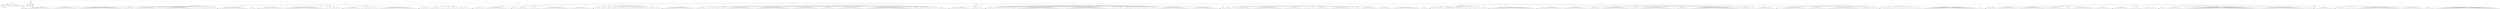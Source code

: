 digraph Tree {
	"t0" [label = "TEI"];
	"t1" [label = "teiHeader"];
	"t2" [label = "fileDesc"];
	"t3" [label = "titleStmt"];
	"t4" [label = "title"];
	"t5" [label = "title"];
	"t6" [label = "author"];
	"t7" [label = "surname"];
	"t8" [label = "forename"];
	"t9" [label = "publicationStmt"];
	"t10" [label = "p"];
	"t11" [label = "idno"];
	"t12" [label = "sourceDesc"];
	"t13" [label = "genre"];
	"t14" [label = "inspiration"];
	"t15" [label = "structure"];
	"t16" [label = "type"];
	"t17" [label = "periode"];
	"t18" [label = "taille"];
	"t19" [label = "permalien"];
	"t20" [label = "sources"];
	"t21" [label = "source"];
	"t22" [label = "author"];
	"t23" [label = "text"];
	"t24" [label = "profileDesc"];
	"t25" [label = "creation"];
	"t26" [label = "date"];
	"t27" [label = "date"];
	"t28" [label = "langUsage"];
	"t29" [label = "language"];
	"t30" [label = "textClass"];
	"t31" [label = "keywords"];
	"t32" [label = "term"];
	"t33" [label = "text"];
	"t34" [label = "body"];
	"t35" [label = "div1"];
	"t36" [label = "head"];
	"t37" [label = "div2"];
	"t38" [label = "head"];
	"t39" [label = "listPerson"];
	"t40" [label = "sp"];
	"t41" [label = "l"];
	"t42" [label = "l"];
	"t43" [label = "l"];
	"t44" [label = "l"];
	"t45" [label = "l"];
	"t46" [label = "l"];
	"t47" [label = "l"];
	"t48" [label = "l"];
	"t49" [label = "l"];
	"t50" [label = "l"];
	"t51" [label = "l"];
	"t52" [label = "l"];
	"t53" [label = "l"];
	"t54" [label = "l"];
	"t55" [label = "l"];
	"t56" [label = "l"];
	"t57" [label = "l"];
	"t58" [label = "l"];
	"t59" [label = "sp"];
	"t60" [label = "l"];
	"t61" [label = "l"];
	"t62" [label = "l"];
	"t63" [label = "l"];
	"t64" [label = "l"];
	"t65" [label = "l"];
	"t66" [label = "l"];
	"t67" [label = "l"];
	"t68" [label = "l"];
	"t69" [label = "l"];
	"t70" [label = "l"];
	"t71" [label = "l"];
	"t72" [label = "l"];
	"t73" [label = "l"];
	"t74" [label = "l"];
	"t75" [label = "l"];
	"t76" [label = "l"];
	"t77" [label = "l"];
	"t78" [label = "sp"];
	"t79" [label = "l"];
	"t80" [label = "l"];
	"t81" [label = "l"];
	"t82" [label = "l"];
	"t83" [label = "l"];
	"t84" [label = "l"];
	"t85" [label = "l"];
	"t86" [label = "l"];
	"t87" [label = "l"];
	"t88" [label = "l"];
	"t89" [label = "l"];
	"t90" [label = "l"];
	"t91" [label = "l"];
	"t92" [label = "l"];
	"t93" [label = "l"];
	"t94" [label = "l"];
	"t95" [label = "l"];
	"t96" [label = "l"];
	"t97" [label = "l"];
	"t98" [label = "l"];
	"t99" [label = "l"];
	"t100" [label = "l"];
	"t101" [label = "l"];
	"t102" [label = "l"];
	"t103" [label = "l"];
	"t104" [label = "l"];
	"t105" [label = "l"];
	"t106" [label = "l"];
	"t107" [label = "l"];
	"t108" [label = "l"];
	"t109" [label = "l"];
	"t110" [label = "l"];
	"t111" [label = "sp"];
	"t112" [label = "l"];
	"t113" [label = "l"];
	"t114" [label = "l"];
	"t115" [label = "l"];
	"t116" [label = "l"];
	"t117" [label = "l"];
	"t118" [label = "l"];
	"t119" [label = "l"];
	"t120" [label = "sp"];
	"t121" [label = "l"];
	"t122" [label = "sp"];
	"t123" [label = "l"];
	"t124" [label = "l"];
	"t125" [label = "l"];
	"t126" [label = "l"];
	"t127" [label = "l"];
	"t128" [label = "l"];
	"t129" [label = "l"];
	"t130" [label = "l"];
	"t131" [label = "l"];
	"t132" [label = "l"];
	"t133" [label = "l"];
	"t134" [label = "l"];
	"t135" [label = "l"];
	"t136" [label = "l"];
	"t137" [label = "l"];
	"t138" [label = "sp"];
	"t139" [label = "l"];
	"t140" [label = "l"];
	"t141" [label = "sp"];
	"t142" [label = "l"];
	"t143" [label = "l"];
	"t144" [label = "l"];
	"t145" [label = "sp"];
	"t146" [label = "l"];
	"t147" [label = "sp"];
	"t148" [label = "l"];
	"t149" [label = "l"];
	"t150" [label = "l"];
	"t151" [label = "l"];
	"t152" [label = "l"];
	"t153" [label = "l"];
	"t154" [label = "l"];
	"t155" [label = "l"];
	"t156" [label = "l"];
	"t157" [label = "l"];
	"t158" [label = "l"];
	"t159" [label = "l"];
	"t160" [label = "l"];
	"t161" [label = "l"];
	"t162" [label = "l"];
	"t163" [label = "l"];
	"t164" [label = "l"];
	"t165" [label = "l"];
	"t166" [label = "l"];
	"t167" [label = "sp"];
	"t168" [label = "l"];
	"t169" [label = "l"];
	"t170" [label = "sp"];
	"t171" [label = "l"];
	"t172" [label = "sp"];
	"t173" [label = "l"];
	"t174" [label = "l"];
	"t175" [label = "sp"];
	"t176" [label = "l"];
	"t177" [label = "sp"];
	"t178" [label = "l"];
	"t179" [label = "l"];
	"t180" [label = "l"];
	"t181" [label = "l"];
	"t182" [label = "l"];
	"t183" [label = "sp"];
	"t184" [label = "l"];
	"t185" [label = "sp"];
	"t186" [label = "l"];
	"t187" [label = "sp"];
	"t188" [label = "l"];
	"t189" [label = "l"];
	"t190" [label = "sp"];
	"t191" [label = "l"];
	"t192" [label = "sp"];
	"t193" [label = "l"];
	"t194" [label = "div2"];
	"t195" [label = "head"];
	"t196" [label = "listPerson"];
	"t197" [label = "sp"];
	"t198" [label = "l"];
	"t199" [label = "l"];
	"t200" [label = "l"];
	"t201" [label = "l"];
	"t202" [label = "l"];
	"t203" [label = "l"];
	"t204" [label = "l"];
	"t205" [label = "l"];
	"t206" [label = "l"];
	"t207" [label = "l"];
	"t208" [label = "l"];
	"t209" [label = "l"];
	"t210" [label = "l"];
	"t211" [label = "l"];
	"t212" [label = "l"];
	"t213" [label = "l"];
	"t214" [label = "l"];
	"t215" [label = "l"];
	"t216" [label = "l"];
	"t217" [label = "l"];
	"t218" [label = "l"];
	"t219" [label = "sp"];
	"t220" [label = "l"];
	"t221" [label = "l"];
	"t222" [label = "l"];
	"t223" [label = "l"];
	"t224" [label = "l"];
	"t225" [label = "l"];
	"t226" [label = "div2"];
	"t227" [label = "head"];
	"t228" [label = "listPerson"];
	"t229" [label = "sp"];
	"t230" [label = "l"];
	"t231" [label = "l"];
	"t232" [label = "l"];
	"t233" [label = "l"];
	"t234" [label = "l"];
	"t235" [label = "l"];
	"t236" [label = "l"];
	"t237" [label = "l"];
	"t238" [label = "l"];
	"t239" [label = "l"];
	"t240" [label = "l"];
	"t241" [label = "l"];
	"t242" [label = "l"];
	"t243" [label = "l"];
	"t244" [label = "l"];
	"t245" [label = "l"];
	"t246" [label = "l"];
	"t247" [label = "sp"];
	"t248" [label = "l"];
	"t249" [label = "l"];
	"t250" [label = "l"];
	"t251" [label = "l"];
	"t252" [label = "l"];
	"t253" [label = "l"];
	"t254" [label = "l"];
	"t255" [label = "l"];
	"t256" [label = "l"];
	"t257" [label = "l"];
	"t258" [label = "l"];
	"t259" [label = "l"];
	"t260" [label = "l"];
	"t261" [label = "l"];
	"t262" [label = "l"];
	"t263" [label = "l"];
	"t264" [label = "l"];
	"t265" [label = "l"];
	"t266" [label = "l"];
	"t267" [label = "l"];
	"t268" [label = "l"];
	"t269" [label = "l"];
	"t270" [label = "l"];
	"t271" [label = "l"];
	"t272" [label = "l"];
	"t273" [label = "l"];
	"t274" [label = "l"];
	"t275" [label = "l"];
	"t276" [label = "l"];
	"t277" [label = "sp"];
	"t278" [label = "l"];
	"t279" [label = "l"];
	"t280" [label = "l"];
	"t281" [label = "sp"];
	"t282" [label = "l"];
	"t283" [label = "sp"];
	"t284" [label = "l"];
	"t285" [label = "sp"];
	"t286" [label = "l"];
	"t287" [label = "l"];
	"t288" [label = "l"];
	"t289" [label = "l"];
	"t290" [label = "l"];
	"t291" [label = "sp"];
	"t292" [label = "l"];
	"t293" [label = "sp"];
	"t294" [label = "l"];
	"t295" [label = "div2"];
	"t296" [label = "head"];
	"t297" [label = "listPerson"];
	"t298" [label = "sp"];
	"t299" [label = "l"];
	"t300" [label = "l"];
	"t301" [label = "l"];
	"t302" [label = "l"];
	"t303" [label = "l"];
	"t304" [label = "l"];
	"t305" [label = "l"];
	"t306" [label = "l"];
	"t307" [label = "l"];
	"t308" [label = "l"];
	"t309" [label = "l"];
	"t310" [label = "l"];
	"t311" [label = "sp"];
	"t312" [label = "l"];
	"t313" [label = "l"];
	"t314" [label = "sp"];
	"t315" [label = "l"];
	"t316" [label = "l"];
	"t317" [label = "l"];
	"t318" [label = "l"];
	"t319" [label = "l"];
	"t320" [label = "l"];
	"t321" [label = "sp"];
	"t322" [label = "l"];
	"t323" [label = "sp"];
	"t324" [label = "l"];
	"t325" [label = "l"];
	"t326" [label = "l"];
	"t327" [label = "sp"];
	"t328" [label = "l"];
	"t329" [label = "l"];
	"t330" [label = "l"];
	"t331" [label = "l"];
	"t332" [label = "l"];
	"t333" [label = "l"];
	"t334" [label = "l"];
	"t335" [label = "l"];
	"t336" [label = "l"];
	"t337" [label = "l"];
	"t338" [label = "l"];
	"t339" [label = "l"];
	"t340" [label = "l"];
	"t341" [label = "l"];
	"t342" [label = "l"];
	"t343" [label = "l"];
	"t344" [label = "l"];
	"t345" [label = "l"];
	"t346" [label = "l"];
	"t347" [label = "l"];
	"t348" [label = "l"];
	"t349" [label = "l"];
	"t350" [label = "l"];
	"t351" [label = "l"];
	"t352" [label = "l"];
	"t353" [label = "l"];
	"t354" [label = "l"];
	"t355" [label = "l"];
	"t356" [label = "div2"];
	"t357" [label = "head"];
	"t358" [label = "listPerson"];
	"t359" [label = "sp"];
	"t360" [label = "l"];
	"t361" [label = "l"];
	"t362" [label = "l"];
	"t363" [label = "l"];
	"t364" [label = "l"];
	"t365" [label = "l"];
	"t366" [label = "sp"];
	"t367" [label = "l"];
	"t368" [label = "l"];
	"t369" [label = "l"];
	"t370" [label = "l"];
	"t371" [label = "l"];
	"t372" [label = "l"];
	"t373" [label = "l"];
	"t374" [label = "l"];
	"t375" [label = "sp"];
	"t376" [label = "l"];
	"t377" [label = "l"];
	"t378" [label = "l"];
	"t379" [label = "l"];
	"t380" [label = "sp"];
	"t381" [label = "l"];
	"t382" [label = "l"];
	"t383" [label = "l"];
	"t384" [label = "l"];
	"t385" [label = "sp"];
	"t386" [label = "l"];
	"t387" [label = "l"];
	"t388" [label = "l"];
	"t389" [label = "l"];
	"t390" [label = "sp"];
	"t391" [label = "l"];
	"t392" [label = "sp"];
	"t393" [label = "l"];
	"t394" [label = "l"];
	"t395" [label = "l"];
	"t396" [label = "l"];
	"t397" [label = "l"];
	"t398" [label = "sp"];
	"t399" [label = "l"];
	"t400" [label = "sp"];
	"t401" [label = "l"];
	"t402" [label = "l"];
	"t403" [label = "l"];
	"t404" [label = "div1"];
	"t405" [label = "head"];
	"t406" [label = "div2"];
	"t407" [label = "head"];
	"t408" [label = "listPerson"];
	"t409" [label = "sp"];
	"t410" [label = "l"];
	"t411" [label = "l"];
	"t412" [label = "l"];
	"t413" [label = "l"];
	"t414" [label = "l"];
	"t415" [label = "l"];
	"t416" [label = "l"];
	"t417" [label = "l"];
	"t418" [label = "sp"];
	"t419" [label = "l"];
	"t420" [label = "l"];
	"t421" [label = "l"];
	"t422" [label = "l"];
	"t423" [label = "l"];
	"t424" [label = "l"];
	"t425" [label = "l"];
	"t426" [label = "l"];
	"t427" [label = "l"];
	"t428" [label = "l"];
	"t429" [label = "l"];
	"t430" [label = "l"];
	"t431" [label = "l"];
	"t432" [label = "l"];
	"t433" [label = "l"];
	"t434" [label = "l"];
	"t435" [label = "sp"];
	"t436" [label = "l"];
	"t437" [label = "l"];
	"t438" [label = "div2"];
	"t439" [label = "head"];
	"t440" [label = "listPerson"];
	"t441" [label = "sp"];
	"t442" [label = "l"];
	"t443" [label = "l"];
	"t444" [label = "sp"];
	"t445" [label = "l"];
	"t446" [label = "l"];
	"t447" [label = "l"];
	"t448" [label = "l"];
	"t449" [label = "l"];
	"t450" [label = "l"];
	"t451" [label = "l"];
	"t452" [label = "l"];
	"t453" [label = "l"];
	"t454" [label = "sp"];
	"t455" [label = "l"];
	"t456" [label = "sp"];
	"t457" [label = "l"];
	"t458" [label = "l"];
	"t459" [label = "l"];
	"t460" [label = "l"];
	"t461" [label = "l"];
	"t462" [label = "l"];
	"t463" [label = "l"];
	"t464" [label = "l"];
	"t465" [label = "sp"];
	"t466" [label = "l"];
	"t467" [label = "l"];
	"t468" [label = "l"];
	"t469" [label = "l"];
	"t470" [label = "l"];
	"t471" [label = "l"];
	"t472" [label = "l"];
	"t473" [label = "l"];
	"t474" [label = "l"];
	"t475" [label = "l"];
	"t476" [label = "l"];
	"t477" [label = "l"];
	"t478" [label = "l"];
	"t479" [label = "l"];
	"t480" [label = "l"];
	"t481" [label = "l"];
	"t482" [label = "l"];
	"t483" [label = "l"];
	"t484" [label = "l"];
	"t485" [label = "l"];
	"t486" [label = "sp"];
	"t487" [label = "l"];
	"t488" [label = "l"];
	"t489" [label = "l"];
	"t490" [label = "l"];
	"t491" [label = "l"];
	"t492" [label = "l"];
	"t493" [label = "l"];
	"t494" [label = "l"];
	"t495" [label = "l"];
	"t496" [label = "l"];
	"t497" [label = "l"];
	"t498" [label = "l"];
	"t499" [label = "l"];
	"t500" [label = "l"];
	"t501" [label = "l"];
	"t502" [label = "l"];
	"t503" [label = "div2"];
	"t504" [label = "head"];
	"t505" [label = "listPerson"];
	"t506" [label = "sp"];
	"t507" [label = "l"];
	"t508" [label = "sp"];
	"t509" [label = "l"];
	"t510" [label = "l"];
	"t511" [label = "l"];
	"t512" [label = "sp"];
	"t513" [label = "l"];
	"t514" [label = "l"];
	"t515" [label = "l"];
	"t516" [label = "l"];
	"t517" [label = "sp"];
	"t518" [label = "l"];
	"t519" [label = "l"];
	"t520" [label = "l"];
	"t521" [label = "l"];
	"t522" [label = "sp"];
	"t523" [label = "l"];
	"t524" [label = "l"];
	"t525" [label = "l"];
	"t526" [label = "l"];
	"t527" [label = "sp"];
	"t528" [label = "l"];
	"t529" [label = "sp"];
	"t530" [label = "l"];
	"t531" [label = "l"];
	"t532" [label = "sp"];
	"t533" [label = "l"];
	"t534" [label = "sp"];
	"t535" [label = "l"];
	"t536" [label = "sp"];
	"t537" [label = "l"];
	"t538" [label = "l"];
	"t539" [label = "l"];
	"t540" [label = "sp"];
	"t541" [label = "l"];
	"t542" [label = "l"];
	"t543" [label = "sp"];
	"t544" [label = "l"];
	"t545" [label = "sp"];
	"t546" [label = "l"];
	"t547" [label = "sp"];
	"t548" [label = "l"];
	"t549" [label = "sp"];
	"t550" [label = "l"];
	"t551" [label = "sp"];
	"t552" [label = "l"];
	"t553" [label = "sp"];
	"t554" [label = "l"];
	"t555" [label = "l"];
	"t556" [label = "sp"];
	"t557" [label = "l"];
	"t558" [label = "sp"];
	"t559" [label = "l"];
	"t560" [label = "sp"];
	"t561" [label = "l"];
	"t562" [label = "sp"];
	"t563" [label = "l"];
	"t564" [label = "l"];
	"t565" [label = "sp"];
	"t566" [label = "l"];
	"t567" [label = "l"];
	"t568" [label = "l"];
	"t569" [label = "l"];
	"t570" [label = "sp"];
	"t571" [label = "l"];
	"t572" [label = "sp"];
	"t573" [label = "l"];
	"t574" [label = "l"];
	"t575" [label = "l"];
	"t576" [label = "l"];
	"t577" [label = "div2"];
	"t578" [label = "head"];
	"t579" [label = "listPerson"];
	"t580" [label = "sp"];
	"t581" [label = "l"];
	"t582" [label = "l"];
	"t583" [label = "l"];
	"t584" [label = "l"];
	"t585" [label = "l"];
	"t586" [label = "l"];
	"t587" [label = "l"];
	"t588" [label = "l"];
	"t589" [label = "l"];
	"t590" [label = "l"];
	"t591" [label = "l"];
	"t592" [label = "l"];
	"t593" [label = "l"];
	"t594" [label = "l"];
	"t595" [label = "l"];
	"t596" [label = "l"];
	"t597" [label = "l"];
	"t598" [label = "l"];
	"t599" [label = "l"];
	"t600" [label = "l"];
	"t601" [label = "l"];
	"t602" [label = "l"];
	"t603" [label = "sp"];
	"t604" [label = "l"];
	"t605" [label = "l"];
	"t606" [label = "l"];
	"t607" [label = "l"];
	"t608" [label = "l"];
	"t609" [label = "l"];
	"t610" [label = "l"];
	"t611" [label = "l"];
	"t612" [label = "l"];
	"t613" [label = "sp"];
	"t614" [label = "l"];
	"t615" [label = "l"];
	"t616" [label = "l"];
	"t617" [label = "sp"];
	"t618" [label = "l"];
	"t619" [label = "l"];
	"t620" [label = "sp"];
	"t621" [label = "l"];
	"t622" [label = "l"];
	"t623" [label = "l"];
	"t624" [label = "l"];
	"t625" [label = "sp"];
	"t626" [label = "l"];
	"t627" [label = "l"];
	"t628" [label = "l"];
	"t629" [label = "l"];
	"t630" [label = "sp"];
	"t631" [label = "l"];
	"t632" [label = "l"];
	"t633" [label = "l"];
	"t634" [label = "l"];
	"t635" [label = "l"];
	"t636" [label = "l"];
	"t637" [label = "l"];
	"t638" [label = "l"];
	"t639" [label = "l"];
	"t640" [label = "l"];
	"t641" [label = "l"];
	"t642" [label = "l"];
	"t643" [label = "l"];
	"t644" [label = "l"];
	"t645" [label = "l"];
	"t646" [label = "l"];
	"t647" [label = "l"];
	"t648" [label = "l"];
	"t649" [label = "l"];
	"t650" [label = "l"];
	"t651" [label = "sp"];
	"t652" [label = "l"];
	"t653" [label = "l"];
	"t654" [label = "l"];
	"t655" [label = "l"];
	"t656" [label = "l"];
	"t657" [label = "l"];
	"t658" [label = "l"];
	"t659" [label = "l"];
	"t660" [label = "l"];
	"t661" [label = "l"];
	"t662" [label = "l"];
	"t663" [label = "l"];
	"t664" [label = "l"];
	"t665" [label = "l"];
	"t666" [label = "l"];
	"t667" [label = "l"];
	"t668" [label = "l"];
	"t669" [label = "l"];
	"t670" [label = "l"];
	"t671" [label = "l"];
	"t672" [label = "l"];
	"t673" [label = "l"];
	"t674" [label = "l"];
	"t675" [label = "l"];
	"t676" [label = "l"];
	"t677" [label = "l"];
	"t678" [label = "sp"];
	"t679" [label = "l"];
	"t680" [label = "l"];
	"t681" [label = "l"];
	"t682" [label = "l"];
	"t683" [label = "l"];
	"t684" [label = "l"];
	"t685" [label = "l"];
	"t686" [label = "l"];
	"t687" [label = "l"];
	"t688" [label = "l"];
	"t689" [label = "l"];
	"t690" [label = "l"];
	"t691" [label = "l"];
	"t692" [label = "l"];
	"t693" [label = "l"];
	"t694" [label = "l"];
	"t695" [label = "l"];
	"t696" [label = "l"];
	"t697" [label = "l"];
	"t698" [label = "l"];
	"t699" [label = "sp"];
	"t700" [label = "l"];
	"t701" [label = "l"];
	"t702" [label = "l"];
	"t703" [label = "l"];
	"t704" [label = "l"];
	"t705" [label = "l"];
	"t706" [label = "l"];
	"t707" [label = "l"];
	"t708" [label = "l"];
	"t709" [label = "l"];
	"t710" [label = "l"];
	"t711" [label = "l"];
	"t712" [label = "sp"];
	"t713" [label = "l"];
	"t714" [label = "l"];
	"t715" [label = "l"];
	"t716" [label = "l"];
	"t717" [label = "l"];
	"t718" [label = "l"];
	"t719" [label = "l"];
	"t720" [label = "l"];
	"t721" [label = "l"];
	"t722" [label = "l"];
	"t723" [label = "l"];
	"t724" [label = "l"];
	"t725" [label = "l"];
	"t726" [label = "l"];
	"t727" [label = "l"];
	"t728" [label = "l"];
	"t729" [label = "l"];
	"t730" [label = "l"];
	"t731" [label = "l"];
	"t732" [label = "l"];
	"t733" [label = "sp"];
	"t734" [label = "l"];
	"t735" [label = "l"];
	"t736" [label = "l"];
	"t737" [label = "l"];
	"t738" [label = "l"];
	"t739" [label = "l"];
	"t740" [label = "l"];
	"t741" [label = "l"];
	"t742" [label = "l"];
	"t743" [label = "l"];
	"t744" [label = "l"];
	"t745" [label = "l"];
	"t746" [label = "l"];
	"t747" [label = "l"];
	"t748" [label = "l"];
	"t749" [label = "l"];
	"t750" [label = "l"];
	"t751" [label = "l"];
	"t752" [label = "l"];
	"t753" [label = "l"];
	"t754" [label = "l"];
	"t755" [label = "l"];
	"t756" [label = "l"];
	"t757" [label = "l"];
	"t758" [label = "l"];
	"t759" [label = "l"];
	"t760" [label = "l"];
	"t761" [label = "l"];
	"t762" [label = "l"];
	"t763" [label = "l"];
	"t764" [label = "l"];
	"t765" [label = "l"];
	"t766" [label = "l"];
	"t767" [label = "l"];
	"t768" [label = "sp"];
	"t769" [label = "l"];
	"t770" [label = "sp"];
	"t771" [label = "l"];
	"t772" [label = "l"];
	"t773" [label = "l"];
	"t774" [label = "l"];
	"t775" [label = "l"];
	"t776" [label = "sp"];
	"t777" [label = "l"];
	"t778" [label = "sp"];
	"t779" [label = "l"];
	"t780" [label = "sp"];
	"t781" [label = "l"];
	"t782" [label = "sp"];
	"t783" [label = "l"];
	"t784" [label = "sp"];
	"t785" [label = "l"];
	"t786" [label = "l"];
	"t787" [label = "l"];
	"t788" [label = "sp"];
	"t789" [label = "l"];
	"t790" [label = "l"];
	"t791" [label = "sp"];
	"t792" [label = "l"];
	"t793" [label = "sp"];
	"t794" [label = "l"];
	"t795" [label = "sp"];
	"t796" [label = "l"];
	"t797" [label = "sp"];
	"t798" [label = "l"];
	"t799" [label = "l"];
	"t800" [label = "l"];
	"t801" [label = "l"];
	"t802" [label = "l"];
	"t803" [label = "l"];
	"t804" [label = "l"];
	"t805" [label = "div1"];
	"t806" [label = "head"];
	"t807" [label = "div2"];
	"t808" [label = "head"];
	"t809" [label = "listPerson"];
	"t810" [label = "sp"];
	"t811" [label = "l"];
	"t812" [label = "l"];
	"t813" [label = "l"];
	"t814" [label = "l"];
	"t815" [label = "l"];
	"t816" [label = "l"];
	"t817" [label = "l"];
	"t818" [label = "l"];
	"t819" [label = "l"];
	"t820" [label = "l"];
	"t821" [label = "l"];
	"t822" [label = "l"];
	"t823" [label = "l"];
	"t824" [label = "l"];
	"t825" [label = "sp"];
	"t826" [label = "l"];
	"t827" [label = "l"];
	"t828" [label = "l"];
	"t829" [label = "l"];
	"t830" [label = "l"];
	"t831" [label = "l"];
	"t832" [label = "sp"];
	"t833" [label = "l"];
	"t834" [label = "sp"];
	"t835" [label = "l"];
	"t836" [label = "l"];
	"t837" [label = "l"];
	"t838" [label = "div2"];
	"t839" [label = "head"];
	"t840" [label = "listPerson"];
	"t841" [label = "sp"];
	"t842" [label = "l"];
	"t843" [label = "l"];
	"t844" [label = "l"];
	"t845" [label = "l"];
	"t846" [label = "l"];
	"t847" [label = "l"];
	"t848" [label = "sp"];
	"t849" [label = "l"];
	"t850" [label = "sp"];
	"t851" [label = "l"];
	"t852" [label = "sp"];
	"t853" [label = "l"];
	"t854" [label = "sp"];
	"t855" [label = "l"];
	"t856" [label = "sp"];
	"t857" [label = "l"];
	"t858" [label = "sp"];
	"t859" [label = "l"];
	"t860" [label = "sp"];
	"t861" [label = "l"];
	"t862" [label = "sp"];
	"t863" [label = "l"];
	"t864" [label = "sp"];
	"t865" [label = "l"];
	"t866" [label = "sp"];
	"t867" [label = "l"];
	"t868" [label = "l"];
	"t869" [label = "sp"];
	"t870" [label = "l"];
	"t871" [label = "l"];
	"t872" [label = "l"];
	"t873" [label = "l"];
	"t874" [label = "sp"];
	"t875" [label = "l"];
	"t876" [label = "sp"];
	"t877" [label = "l"];
	"t878" [label = "l"];
	"t879" [label = "l"];
	"t880" [label = "l"];
	"t881" [label = "l"];
	"t882" [label = "l"];
	"t883" [label = "l"];
	"t884" [label = "l"];
	"t885" [label = "l"];
	"t886" [label = "l"];
	"t887" [label = "l"];
	"t888" [label = "l"];
	"t889" [label = "l"];
	"t890" [label = "l"];
	"t891" [label = "l"];
	"t892" [label = "l"];
	"t893" [label = "l"];
	"t894" [label = "l"];
	"t895" [label = "l"];
	"t896" [label = "l"];
	"t897" [label = "l"];
	"t898" [label = "l"];
	"t899" [label = "l"];
	"t900" [label = "l"];
	"t901" [label = "l"];
	"t902" [label = "l"];
	"t903" [label = "l"];
	"t904" [label = "l"];
	"t905" [label = "l"];
	"t906" [label = "l"];
	"t907" [label = "l"];
	"t908" [label = "sp"];
	"t909" [label = "l"];
	"t910" [label = "l"];
	"t911" [label = "sp"];
	"t912" [label = "l"];
	"t913" [label = "l"];
	"t914" [label = "l"];
	"t915" [label = "l"];
	"t916" [label = "l"];
	"t917" [label = "l"];
	"t918" [label = "l"];
	"t919" [label = "l"];
	"t920" [label = "l"];
	"t921" [label = "l"];
	"t922" [label = "l"];
	"t923" [label = "l"];
	"t924" [label = "l"];
	"t925" [label = "l"];
	"t926" [label = "l"];
	"t927" [label = "l"];
	"t928" [label = "l"];
	"t929" [label = "l"];
	"t930" [label = "l"];
	"t931" [label = "l"];
	"t932" [label = "l"];
	"t933" [label = "l"];
	"t934" [label = "l"];
	"t935" [label = "l"];
	"t936" [label = "l"];
	"t937" [label = "l"];
	"t938" [label = "l"];
	"t939" [label = "l"];
	"t940" [label = "l"];
	"t941" [label = "l"];
	"t942" [label = "l"];
	"t943" [label = "sp"];
	"t944" [label = "l"];
	"t945" [label = "l"];
	"t946" [label = "sp"];
	"t947" [label = "l"];
	"t948" [label = "l"];
	"t949" [label = "l"];
	"t950" [label = "l"];
	"t951" [label = "sp"];
	"t952" [label = "l"];
	"t953" [label = "l"];
	"t954" [label = "sp"];
	"t955" [label = "l"];
	"t956" [label = "l"];
	"t957" [label = "sp"];
	"t958" [label = "l"];
	"t959" [label = "sp"];
	"t960" [label = "l"];
	"t961" [label = "l"];
	"t962" [label = "l"];
	"t963" [label = "l"];
	"t964" [label = "l"];
	"t965" [label = "l"];
	"t966" [label = "l"];
	"t967" [label = "sp"];
	"t968" [label = "l"];
	"t969" [label = "l"];
	"t970" [label = "sp"];
	"t971" [label = "l"];
	"t972" [label = "l"];
	"t973" [label = "l"];
	"t974" [label = "sp"];
	"t975" [label = "l"];
	"t976" [label = "sp"];
	"t977" [label = "l"];
	"t978" [label = "l"];
	"t979" [label = "l"];
	"t980" [label = "l"];
	"t981" [label = "sp"];
	"t982" [label = "l"];
	"t983" [label = "sp"];
	"t984" [label = "l"];
	"t985" [label = "l"];
	"t986" [label = "sp"];
	"t987" [label = "l"];
	"t988" [label = "l"];
	"t989" [label = "sp"];
	"t990" [label = "l"];
	"t991" [label = "sp"];
	"t992" [label = "l"];
	"t993" [label = "sp"];
	"t994" [label = "l"];
	"t995" [label = "l"];
	"t996" [label = "l"];
	"t997" [label = "l"];
	"t998" [label = "l"];
	"t999" [label = "l"];
	"t1000" [label = "l"];
	"t1001" [label = "l"];
	"t1002" [label = "l"];
	"t1003" [label = "l"];
	"t1004" [label = "l"];
	"t1005" [label = "l"];
	"t1006" [label = "l"];
	"t1007" [label = "l"];
	"t1008" [label = "l"];
	"t1009" [label = "l"];
	"t1010" [label = "l"];
	"t1011" [label = "l"];
	"t1012" [label = "l"];
	"t1013" [label = "l"];
	"t1014" [label = "l"];
	"t1015" [label = "l"];
	"t1016" [label = "l"];
	"t1017" [label = "sp"];
	"t1018" [label = "l"];
	"t1019" [label = "l"];
	"t1020" [label = "l"];
	"t1021" [label = "l"];
	"t1022" [label = "l"];
	"t1023" [label = "l"];
	"t1024" [label = "l"];
	"t1025" [label = "l"];
	"t1026" [label = "l"];
	"t1027" [label = "l"];
	"t1028" [label = "l"];
	"t1029" [label = "l"];
	"t1030" [label = "l"];
	"t1031" [label = "l"];
	"t1032" [label = "l"];
	"t1033" [label = "l"];
	"t1034" [label = "l"];
	"t1035" [label = "l"];
	"t1036" [label = "sp"];
	"t1037" [label = "l"];
	"t1038" [label = "sp"];
	"t1039" [label = "l"];
	"t1040" [label = "div2"];
	"t1041" [label = "head"];
	"t1042" [label = "listPerson"];
	"t1043" [label = "sp"];
	"t1044" [label = "l"];
	"t1045" [label = "l"];
	"t1046" [label = "l"];
	"t1047" [label = "l"];
	"t1048" [label = "l"];
	"t1049" [label = "l"];
	"t1050" [label = "l"];
	"t1051" [label = "l"];
	"t1052" [label = "sp"];
	"t1053" [label = "l"];
	"t1054" [label = "sp"];
	"t1055" [label = "l"];
	"t1056" [label = "sp"];
	"t1057" [label = "l"];
	"t1058" [label = "sp"];
	"t1059" [label = "l"];
	"t1060" [label = "l"];
	"t1061" [label = "l"];
	"t1062" [label = "l"];
	"t1063" [label = "l"];
	"t1064" [label = "l"];
	"t1065" [label = "l"];
	"t1066" [label = "l"];
	"t1067" [label = "l"];
	"t1068" [label = "l"];
	"t1069" [label = "l"];
	"t1070" [label = "sp"];
	"t1071" [label = "l"];
	"t1072" [label = "l"];
	"t1073" [label = "l"];
	"t1074" [label = "l"];
	"t1075" [label = "l"];
	"t1076" [label = "l"];
	"t1077" [label = "l"];
	"t1078" [label = "l"];
	"t1079" [label = "l"];
	"t1080" [label = "l"];
	"t1081" [label = "l"];
	"t1082" [label = "l"];
	"t1083" [label = "l"];
	"t1084" [label = "l"];
	"t1085" [label = "l"];
	"t1086" [label = "l"];
	"t1087" [label = "l"];
	"t1088" [label = "l"];
	"t1089" [label = "l"];
	"t1090" [label = "l"];
	"t1091" [label = "l"];
	"t1092" [label = "l"];
	"t1093" [label = "sp"];
	"t1094" [label = "l"];
	"t1095" [label = "l"];
	"t1096" [label = "l"];
	"t1097" [label = "l"];
	"t1098" [label = "l"];
	"t1099" [label = "l"];
	"t1100" [label = "l"];
	"t1101" [label = "l"];
	"t1102" [label = "l"];
	"t1103" [label = "l"];
	"t1104" [label = "l"];
	"t1105" [label = "l"];
	"t1106" [label = "l"];
	"t1107" [label = "l"];
	"t1108" [label = "sp"];
	"t1109" [label = "l"];
	"t1110" [label = "l"];
	"t1111" [label = "l"];
	"t1112" [label = "l"];
	"t1113" [label = "l"];
	"t1114" [label = "l"];
	"t1115" [label = "sp"];
	"t1116" [label = "l"];
	"t1117" [label = "l"];
	"t1118" [label = "l"];
	"t1119" [label = "sp"];
	"t1120" [label = "l"];
	"t1121" [label = "l"];
	"t1122" [label = "l"];
	"t1123" [label = "l"];
	"t1124" [label = "l"];
	"t1125" [label = "l"];
	"t1126" [label = "l"];
	"t1127" [label = "l"];
	"t1128" [label = "l"];
	"t1129" [label = "l"];
	"t1130" [label = "sp"];
	"t1131" [label = "l"];
	"t1132" [label = "l"];
	"t1133" [label = "l"];
	"t1134" [label = "l"];
	"t1135" [label = "l"];
	"t1136" [label = "l"];
	"t1137" [label = "l"];
	"t1138" [label = "l"];
	"t1139" [label = "l"];
	"t1140" [label = "l"];
	"t1141" [label = "l"];
	"t1142" [label = "l"];
	"t1143" [label = "l"];
	"t1144" [label = "l"];
	"t1145" [label = "l"];
	"t1146" [label = "l"];
	"t1147" [label = "sp"];
	"t1148" [label = "l"];
	"t1149" [label = "l"];
	"t1150" [label = "sp"];
	"t1151" [label = "l"];
	"t1152" [label = "l"];
	"t1153" [label = "l"];
	"t1154" [label = "l"];
	"t1155" [label = "sp"];
	"t1156" [label = "l"];
	"t1157" [label = "l"];
	"t1158" [label = "l"];
	"t1159" [label = "l"];
	"t1160" [label = "l"];
	"t1161" [label = "l"];
	"t1162" [label = "l"];
	"t1163" [label = "l"];
	"t1164" [label = "l"];
	"t1165" [label = "l"];
	"t1166" [label = "l"];
	"t1167" [label = "l"];
	"t1168" [label = "sp"];
	"t1169" [label = "l"];
	"t1170" [label = "l"];
	"t1171" [label = "l"];
	"t1172" [label = "l"];
	"t1173" [label = "l"];
	"t1174" [label = "l"];
	"t1175" [label = "l"];
	"t1176" [label = "l"];
	"t1177" [label = "l"];
	"t1178" [label = "l"];
	"t1179" [label = "sp"];
	"t1180" [label = "l"];
	"t1181" [label = "l"];
	"t1182" [label = "l"];
	"t1183" [label = "l"];
	"t1184" [label = "l"];
	"t1185" [label = "l"];
	"t1186" [label = "l"];
	"t1187" [label = "l"];
	"t1188" [label = "l"];
	"t1189" [label = "l"];
	"t1190" [label = "l"];
	"t1191" [label = "l"];
	"t1192" [label = "l"];
	"t1193" [label = "l"];
	"t1194" [label = "l"];
	"t1195" [label = "l"];
	"t1196" [label = "l"];
	"t1197" [label = "l"];
	"t1198" [label = "l"];
	"t1199" [label = "l"];
	"t1200" [label = "sp"];
	"t1201" [label = "l"];
	"t1202" [label = "l"];
	"t1203" [label = "l"];
	"t1204" [label = "l"];
	"t1205" [label = "l"];
	"t1206" [label = "l"];
	"t1207" [label = "div1"];
	"t1208" [label = "head"];
	"t1209" [label = "div2"];
	"t1210" [label = "head"];
	"t1211" [label = "listPerson"];
	"t1212" [label = "sp"];
	"t1213" [label = "l"];
	"t1214" [label = "sp"];
	"t1215" [label = "l"];
	"t1216" [label = "l"];
	"t1217" [label = "sp"];
	"t1218" [label = "l"];
	"t1219" [label = "sp"];
	"t1220" [label = "l"];
	"t1221" [label = "l"];
	"t1222" [label = "l"];
	"t1223" [label = "l"];
	"t1224" [label = "sp"];
	"t1225" [label = "l"];
	"t1226" [label = "sp"];
	"t1227" [label = "l"];
	"t1228" [label = "l"];
	"t1229" [label = "l"];
	"t1230" [label = "l"];
	"t1231" [label = "l"];
	"t1232" [label = "l"];
	"t1233" [label = "l"];
	"t1234" [label = "l"];
	"t1235" [label = "sp"];
	"t1236" [label = "l"];
	"t1237" [label = "sp"];
	"t1238" [label = "l"];
	"t1239" [label = "sp"];
	"t1240" [label = "l"];
	"t1241" [label = "sp"];
	"t1242" [label = "l"];
	"t1243" [label = "sp"];
	"t1244" [label = "l"];
	"t1245" [label = "sp"];
	"t1246" [label = "l"];
	"t1247" [label = "sp"];
	"t1248" [label = "l"];
	"t1249" [label = "l"];
	"t1250" [label = "l"];
	"t1251" [label = "sp"];
	"t1252" [label = "l"];
	"t1253" [label = "l"];
	"t1254" [label = "l"];
	"t1255" [label = "sp"];
	"t1256" [label = "l"];
	"t1257" [label = "l"];
	"t1258" [label = "l"];
	"t1259" [label = "l"];
	"t1260" [label = "sp"];
	"t1261" [label = "l"];
	"t1262" [label = "l"];
	"t1263" [label = "sp"];
	"t1264" [label = "l"];
	"t1265" [label = "l"];
	"t1266" [label = "l"];
	"t1267" [label = "l"];
	"t1268" [label = "sp"];
	"t1269" [label = "l"];
	"t1270" [label = "div2"];
	"t1271" [label = "head"];
	"t1272" [label = "listPerson"];
	"t1273" [label = "sp"];
	"t1274" [label = "l"];
	"t1275" [label = "l"];
	"t1276" [label = "l"];
	"t1277" [label = "l"];
	"t1278" [label = "l"];
	"t1279" [label = "l"];
	"t1280" [label = "l"];
	"t1281" [label = "l"];
	"t1282" [label = "l"];
	"t1283" [label = "l"];
	"t1284" [label = "l"];
	"t1285" [label = "l"];
	"t1286" [label = "l"];
	"t1287" [label = "l"];
	"t1288" [label = "l"];
	"t1289" [label = "l"];
	"t1290" [label = "l"];
	"t1291" [label = "l"];
	"t1292" [label = "l"];
	"t1293" [label = "l"];
	"t1294" [label = "l"];
	"t1295" [label = "l"];
	"t1296" [label = "l"];
	"t1297" [label = "l"];
	"t1298" [label = "l"];
	"t1299" [label = "l"];
	"t1300" [label = "l"];
	"t1301" [label = "l"];
	"t1302" [label = "l"];
	"t1303" [label = "l"];
	"t1304" [label = "l"];
	"t1305" [label = "l"];
	"t1306" [label = "div2"];
	"t1307" [label = "head"];
	"t1308" [label = "listPerson"];
	"t1309" [label = "sp"];
	"t1310" [label = "l"];
	"t1311" [label = "l"];
	"t1312" [label = "l"];
	"t1313" [label = "l"];
	"t1314" [label = "l"];
	"t1315" [label = "l"];
	"t1316" [label = "l"];
	"t1317" [label = "l"];
	"t1318" [label = "l"];
	"t1319" [label = "l"];
	"t1320" [label = "l"];
	"t1321" [label = "l"];
	"t1322" [label = "l"];
	"t1323" [label = "l"];
	"t1324" [label = "l"];
	"t1325" [label = "l"];
	"t1326" [label = "l"];
	"t1327" [label = "sp"];
	"t1328" [label = "l"];
	"t1329" [label = "l"];
	"t1330" [label = "l"];
	"t1331" [label = "l"];
	"t1332" [label = "l"];
	"t1333" [label = "l"];
	"t1334" [label = "l"];
	"t1335" [label = "l"];
	"t1336" [label = "l"];
	"t1337" [label = "l"];
	"t1338" [label = "l"];
	"t1339" [label = "l"];
	"t1340" [label = "l"];
	"t1341" [label = "l"];
	"t1342" [label = "l"];
	"t1343" [label = "l"];
	"t1344" [label = "l"];
	"t1345" [label = "l"];
	"t1346" [label = "sp"];
	"t1347" [label = "l"];
	"t1348" [label = "l"];
	"t1349" [label = "l"];
	"t1350" [label = "l"];
	"t1351" [label = "l"];
	"t1352" [label = "l"];
	"t1353" [label = "l"];
	"t1354" [label = "l"];
	"t1355" [label = "l"];
	"t1356" [label = "sp"];
	"t1357" [label = "l"];
	"t1358" [label = "l"];
	"t1359" [label = "l"];
	"t1360" [label = "l"];
	"t1361" [label = "l"];
	"t1362" [label = "l"];
	"t1363" [label = "l"];
	"t1364" [label = "l"];
	"t1365" [label = "l"];
	"t1366" [label = "l"];
	"t1367" [label = "l"];
	"t1368" [label = "l"];
	"t1369" [label = "l"];
	"t1370" [label = "l"];
	"t1371" [label = "l"];
	"t1372" [label = "l"];
	"t1373" [label = "l"];
	"t1374" [label = "l"];
	"t1375" [label = "l"];
	"t1376" [label = "l"];
	"t1377" [label = "l"];
	"t1378" [label = "sp"];
	"t1379" [label = "l"];
	"t1380" [label = "l"];
	"t1381" [label = "l"];
	"t1382" [label = "l"];
	"t1383" [label = "l"];
	"t1384" [label = "l"];
	"t1385" [label = "sp"];
	"t1386" [label = "l"];
	"t1387" [label = "l"];
	"t1388" [label = "l"];
	"t1389" [label = "l"];
	"t1390" [label = "l"];
	"t1391" [label = "l"];
	"t1392" [label = "l"];
	"t1393" [label = "l"];
	"t1394" [label = "l"];
	"t1395" [label = "l"];
	"t1396" [label = "l"];
	"t1397" [label = "l"];
	"t1398" [label = "l"];
	"t1399" [label = "l"];
	"t1400" [label = "l"];
	"t1401" [label = "l"];
	"t1402" [label = "l"];
	"t1403" [label = "l"];
	"t1404" [label = "l"];
	"t1405" [label = "l"];
	"t1406" [label = "l"];
	"t1407" [label = "l"];
	"t1408" [label = "l"];
	"t1409" [label = "l"];
	"t1410" [label = "sp"];
	"t1411" [label = "l"];
	"t1412" [label = "l"];
	"t1413" [label = "sp"];
	"t1414" [label = "l"];
	"t1415" [label = "l"];
	"t1416" [label = "l"];
	"t1417" [label = "l"];
	"t1418" [label = "l"];
	"t1419" [label = "l"];
	"t1420" [label = "l"];
	"t1421" [label = "l"];
	"t1422" [label = "l"];
	"t1423" [label = "sp"];
	"t1424" [label = "l"];
	"t1425" [label = "sp"];
	"t1426" [label = "l"];
	"t1427" [label = "l"];
	"t1428" [label = "l"];
	"t1429" [label = "l"];
	"t1430" [label = "l"];
	"t1431" [label = "l"];
	"t1432" [label = "l"];
	"t1433" [label = "l"];
	"t1434" [label = "l"];
	"t1435" [label = "l"];
	"t1436" [label = "l"];
	"t1437" [label = "l"];
	"t1438" [label = "l"];
	"t1439" [label = "l"];
	"t1440" [label = "l"];
	"t1441" [label = "l"];
	"t1442" [label = "l"];
	"t1443" [label = "l"];
	"t1444" [label = "l"];
	"t1445" [label = "l"];
	"t1446" [label = "l"];
	"t1447" [label = "l"];
	"t1448" [label = "l"];
	"t1449" [label = "l"];
	"t1450" [label = "l"];
	"t1451" [label = "l"];
	"t1452" [label = "l"];
	"t1453" [label = "l"];
	"t1454" [label = "l"];
	"t1455" [label = "l"];
	"t1456" [label = "l"];
	"t1457" [label = "l"];
	"t1458" [label = "l"];
	"t1459" [label = "l"];
	"t1460" [label = "l"];
	"t1461" [label = "sp"];
	"t1462" [label = "l"];
	"t1463" [label = "sp"];
	"t1464" [label = "l"];
	"t1465" [label = "l"];
	"t1466" [label = "l"];
	"t1467" [label = "l"];
	"t1468" [label = "l"];
	"t1469" [label = "l"];
	"t1470" [label = "l"];
	"t1471" [label = "sp"];
	"t1472" [label = "l"];
	"t1473" [label = "sp"];
	"t1474" [label = "l"];
	"t1475" [label = "l"];
	"t1476" [label = "l"];
	"t1477" [label = "sp"];
	"t1478" [label = "l"];
	"t1479" [label = "l"];
	"t1480" [label = "l"];
	"t1481" [label = "l"];
	"t1482" [label = "l"];
	"t1483" [label = "l"];
	"t1484" [label = "l"];
	"t1485" [label = "l"];
	"t1486" [label = "l"];
	"t1487" [label = "l"];
	"t1488" [label = "l"];
	"t1489" [label = "l"];
	"t1490" [label = "l"];
	"t1491" [label = "sp"];
	"t1492" [label = "l"];
	"t1493" [label = "div2"];
	"t1494" [label = "head"];
	"t1495" [label = "listPerson"];
	"t1496" [label = "sp"];
	"t1497" [label = "l"];
	"t1498" [label = "l"];
	"t1499" [label = "sp"];
	"t1500" [label = "l"];
	"t1501" [label = "sp"];
	"t1502" [label = "l"];
	"t1503" [label = "sp"];
	"t1504" [label = "l"];
	"t1505" [label = "l"];
	"t1506" [label = "l"];
	"t1507" [label = "l"];
	"t1508" [label = "l"];
	"t1509" [label = "l"];
	"t1510" [label = "l"];
	"t1511" [label = "l"];
	"t1512" [label = "l"];
	"t1513" [label = "l"];
	"t1514" [label = "l"];
	"t1515" [label = "l"];
	"t1516" [label = "l"];
	"t1517" [label = "l"];
	"t1518" [label = "l"];
	"t1519" [label = "l"];
	"t1520" [label = "sp"];
	"t1521" [label = "l"];
	"t1522" [label = "l"];
	"t1523" [label = "l"];
	"t1524" [label = "l"];
	"t1525" [label = "l"];
	"t1526" [label = "l"];
	"t1527" [label = "l"];
	"t1528" [label = "l"];
	"t1529" [label = "l"];
	"t1530" [label = "l"];
	"t1531" [label = "l"];
	"t1532" [label = "l"];
	"t1533" [label = "l"];
	"t1534" [label = "l"];
	"t1535" [label = "sp"];
	"t1536" [label = "l"];
	"t1537" [label = "l"];
	"t1538" [label = "l"];
	"t1539" [label = "l"];
	"t1540" [label = "l"];
	"t1541" [label = "l"];
	"t1542" [label = "l"];
	"t1543" [label = "l"];
	"t1544" [label = "l"];
	"t1545" [label = "l"];
	"t1546" [label = "l"];
	"t1547" [label = "l"];
	"t1548" [label = "l"];
	"t1549" [label = "l"];
	"t1550" [label = "l"];
	"t1551" [label = "l"];
	"t1552" [label = "l"];
	"t1553" [label = "l"];
	"t1554" [label = "l"];
	"t1555" [label = "l"];
	"t1556" [label = "l"];
	"t1557" [label = "l"];
	"t1558" [label = "l"];
	"t1559" [label = "sp"];
	"t1560" [label = "l"];
	"t1561" [label = "sp"];
	"t1562" [label = "l"];
	"t1563" [label = "sp"];
	"t1564" [label = "l"];
	"t1565" [label = "l"];
	"t1566" [label = "l"];
	"t1567" [label = "l"];
	"t1568" [label = "l"];
	"t1569" [label = "l"];
	"t1570" [label = "sp"];
	"t1571" [label = "l"];
	"t1572" [label = "sp"];
	"t1573" [label = "l"];
	"t1574" [label = "l"];
	"t1575" [label = "sp"];
	"t1576" [label = "l"];
	"t1577" [label = "sp"];
	"t1578" [label = "l"];
	"t1579" [label = "l"];
	"t1580" [label = "div2"];
	"t1581" [label = "head"];
	"t1582" [label = "listPerson"];
	"t1583" [label = "sp"];
	"t1584" [label = "l"];
	"t1585" [label = "sp"];
	"t1586" [label = "l"];
	"t1587" [label = "sp"];
	"t1588" [label = "l"];
	"t1589" [label = "l"];
	"t1590" [label = "l"];
	"t1591" [label = "l"];
	"t1592" [label = "l"];
	"t1593" [label = "l"];
	"t1594" [label = "l"];
	"t1595" [label = "sp"];
	"t1596" [label = "l"];
	"t1597" [label = "sp"];
	"t1598" [label = "l"];
	"t1599" [label = "l"];
	"t1600" [label = "sp"];
	"t1601" [label = "l"];
	"t1602" [label = "l"];
	"t1603" [label = "l"];
	"t1604" [label = "l"];
	"t1605" [label = "l"];
	"t1606" [label = "sp"];
	"t1607" [label = "l"];
	"t1608" [label = "sp"];
	"t1609" [label = "l"];
	"t1610" [label = "l"];
	"t1611" [label = "sp"];
	"t1612" [label = "l"];
	"t1613" [label = "l"];
	"t1614" [label = "l"];
	"t1615" [label = "sp"];
	"t1616" [label = "l"];
	"t1617" [label = "l"];
	"t1618" [label = "l"];
	"t1619" [label = "l"];
	"t1620" [label = "l"];
	"t1621" [label = "l"];
	"t1622" [label = "sp"];
	"t1623" [label = "l"];
	"t1624" [label = "l"];
	"t1625" [label = "l"];
	"t1626" [label = "l"];
	"t1627" [label = "l"];
	"t1628" [label = "l"];
	"t1629" [label = "l"];
	"t1630" [label = "l"];
	"t1631" [label = "l"];
	"t1632" [label = "l"];
	"t1633" [label = "l"];
	"t1634" [label = "l"];
	"t1635" [label = "l"];
	"t1636" [label = "l"];
	"t1637" [label = "l"];
	"t1638" [label = "l"];
	"t1639" [label = "l"];
	"t1640" [label = "l"];
	"t1641" [label = "l"];
	"t1642" [label = "l"];
	"t1643" [label = "l"];
	"t1644" [label = "l"];
	"t1645" [label = "l"];
	"t1646" [label = "l"];
	"t1647" [label = "l"];
	"t1648" [label = "l"];
	"t1649" [label = "l"];
	"t1650" [label = "l"];
	"t1651" [label = "l"];
	"t1652" [label = "l"];
	"t1653" [label = "l"];
	"t1654" [label = "l"];
	"t1655" [label = "l"];
	"t1656" [label = "l"];
	"t1657" [label = "l"];
	"t1658" [label = "l"];
	"t1659" [label = "l"];
	"t1660" [label = "l"];
	"t1661" [label = "l"];
	"t1662" [label = "l"];
	"t1663" [label = "sp"];
	"t1664" [label = "l"];
	"t1665" [label = "l"];
	"t1666" [label = "l"];
	"t1667" [label = "l"];
	"t1668" [label = "div1"];
	"t1669" [label = "head"];
	"t1670" [label = "div2"];
	"t1671" [label = "head"];
	"t1672" [label = "listPerson"];
	"t1673" [label = "sp"];
	"t1674" [label = "l"];
	"t1675" [label = "l"];
	"t1676" [label = "l"];
	"t1677" [label = "l"];
	"t1678" [label = "l"];
	"t1679" [label = "l"];
	"t1680" [label = "l"];
	"t1681" [label = "sp"];
	"t1682" [label = "l"];
	"t1683" [label = "sp"];
	"t1684" [label = "l"];
	"t1685" [label = "l"];
	"t1686" [label = "l"];
	"t1687" [label = "l"];
	"t1688" [label = "l"];
	"t1689" [label = "l"];
	"t1690" [label = "l"];
	"t1691" [label = "l"];
	"t1692" [label = "l"];
	"t1693" [label = "l"];
	"t1694" [label = "l"];
	"t1695" [label = "l"];
	"t1696" [label = "l"];
	"t1697" [label = "l"];
	"t1698" [label = "sp"];
	"t1699" [label = "l"];
	"t1700" [label = "l"];
	"t1701" [label = "l"];
	"t1702" [label = "l"];
	"t1703" [label = "l"];
	"t1704" [label = "l"];
	"t1705" [label = "l"];
	"t1706" [label = "l"];
	"t1707" [label = "l"];
	"t1708" [label = "l"];
	"t1709" [label = "l"];
	"t1710" [label = "l"];
	"t1711" [label = "l"];
	"t1712" [label = "l"];
	"t1713" [label = "l"];
	"t1714" [label = "l"];
	"t1715" [label = "l"];
	"t1716" [label = "l"];
	"t1717" [label = "l"];
	"t1718" [label = "l"];
	"t1719" [label = "sp"];
	"t1720" [label = "l"];
	"t1721" [label = "l"];
	"t1722" [label = "l"];
	"t1723" [label = "l"];
	"t1724" [label = "l"];
	"t1725" [label = "l"];
	"t1726" [label = "l"];
	"t1727" [label = "l"];
	"t1728" [label = "l"];
	"t1729" [label = "l"];
	"t1730" [label = "l"];
	"t1731" [label = "l"];
	"t1732" [label = "l"];
	"t1733" [label = "l"];
	"t1734" [label = "sp"];
	"t1735" [label = "l"];
	"t1736" [label = "l"];
	"t1737" [label = "l"];
	"t1738" [label = "l"];
	"t1739" [label = "sp"];
	"t1740" [label = "l"];
	"t1741" [label = "l"];
	"t1742" [label = "l"];
	"t1743" [label = "l"];
	"t1744" [label = "l"];
	"t1745" [label = "l"];
	"t1746" [label = "l"];
	"t1747" [label = "l"];
	"t1748" [label = "l"];
	"t1749" [label = "l"];
	"t1750" [label = "l"];
	"t1751" [label = "l"];
	"t1752" [label = "l"];
	"t1753" [label = "l"];
	"t1754" [label = "l"];
	"t1755" [label = "sp"];
	"t1756" [label = "l"];
	"t1757" [label = "sp"];
	"t1758" [label = "l"];
	"t1759" [label = "l"];
	"t1760" [label = "l"];
	"t1761" [label = "l"];
	"t1762" [label = "l"];
	"t1763" [label = "l"];
	"t1764" [label = "l"];
	"t1765" [label = "l"];
	"t1766" [label = "l"];
	"t1767" [label = "l"];
	"t1768" [label = "l"];
	"t1769" [label = "l"];
	"t1770" [label = "div2"];
	"t1771" [label = "head"];
	"t1772" [label = "listPerson"];
	"t1773" [label = "sp"];
	"t1774" [label = "l"];
	"t1775" [label = "l"];
	"t1776" [label = "l"];
	"t1777" [label = "l"];
	"t1778" [label = "l"];
	"t1779" [label = "l"];
	"t1780" [label = "l"];
	"t1781" [label = "l"];
	"t1782" [label = "l"];
	"t1783" [label = "l"];
	"t1784" [label = "l"];
	"t1785" [label = "sp"];
	"t1786" [label = "l"];
	"t1787" [label = "l"];
	"t1788" [label = "l"];
	"t1789" [label = "l"];
	"t1790" [label = "l"];
	"t1791" [label = "l"];
	"t1792" [label = "l"];
	"t1793" [label = "l"];
	"t1794" [label = "l"];
	"t1795" [label = "l"];
	"t1796" [label = "sp"];
	"t1797" [label = "l"];
	"t1798" [label = "l"];
	"t1799" [label = "l"];
	"t1800" [label = "l"];
	"t1801" [label = "l"];
	"t1802" [label = "l"];
	"t1803" [label = "l"];
	"t1804" [label = "l"];
	"t1805" [label = "l"];
	"t1806" [label = "sp"];
	"t1807" [label = "l"];
	"t1808" [label = "div2"];
	"t1809" [label = "head"];
	"t1810" [label = "listPerson"];
	"t1811" [label = "sp"];
	"t1812" [label = "l"];
	"t1813" [label = "l"];
	"t1814" [label = "l"];
	"t1815" [label = "l"];
	"t1816" [label = "sp"];
	"t1817" [label = "l"];
	"t1818" [label = "l"];
	"t1819" [label = "l"];
	"t1820" [label = "l"];
	"t1821" [label = "l"];
	"t1822" [label = "l"];
	"t1823" [label = "l"];
	"t1824" [label = "l"];
	"t1825" [label = "l"];
	"t1826" [label = "l"];
	"t1827" [label = "l"];
	"t1828" [label = "l"];
	"t1829" [label = "sp"];
	"t1830" [label = "l"];
	"t1831" [label = "l"];
	"t1832" [label = "sp"];
	"t1833" [label = "l"];
	"t1834" [label = "l"];
	"t1835" [label = "l"];
	"t1836" [label = "l"];
	"t1837" [label = "l"];
	"t1838" [label = "l"];
	"t1839" [label = "l"];
	"t1840" [label = "l"];
	"t1841" [label = "l"];
	"t1842" [label = "l"];
	"t1843" [label = "l"];
	"t1844" [label = "l"];
	"t1845" [label = "l"];
	"t1846" [label = "l"];
	"t1847" [label = "l"];
	"t1848" [label = "l"];
	"t1849" [label = "l"];
	"t1850" [label = "l"];
	"t1851" [label = "l"];
	"t1852" [label = "l"];
	"t1853" [label = "l"];
	"t1854" [label = "l"];
	"t1855" [label = "l"];
	"t1856" [label = "l"];
	"t1857" [label = "l"];
	"t1858" [label = "l"];
	"t1859" [label = "l"];
	"t1860" [label = "l"];
	"t1861" [label = "l"];
	"t1862" [label = "l"];
	"t1863" [label = "l"];
	"t1864" [label = "l"];
	"t1865" [label = "l"];
	"t1866" [label = "l"];
	"t1867" [label = "l"];
	"t1868" [label = "l"];
	"t1869" [label = "l"];
	"t1870" [label = "l"];
	"t1871" [label = "l"];
	"t1872" [label = "l"];
	"t1873" [label = "l"];
	"t1874" [label = "l"];
	"t1875" [label = "l"];
	"t1876" [label = "l"];
	"t1877" [label = "l"];
	"t1878" [label = "l"];
	"t1879" [label = "l"];
	"t1880" [label = "l"];
	"t1881" [label = "l"];
	"t1882" [label = "l"];
	"t1883" [label = "l"];
	"t1884" [label = "sp"];
	"t1885" [label = "l"];
	"t1886" [label = "l"];
	"t1887" [label = "sp"];
	"t1888" [label = "l"];
	"t1889" [label = "l"];
	"t1890" [label = "l"];
	"t1891" [label = "l"];
	"t1892" [label = "l"];
	"t1893" [label = "l"];
	"t1894" [label = "l"];
	"t1895" [label = "l"];
	"t1896" [label = "l"];
	"t1897" [label = "l"];
	"t1898" [label = "l"];
	"t1899" [label = "l"];
	"t1900" [label = "l"];
	"t1901" [label = "l"];
	"t1902" [label = "l"];
	"t1903" [label = "l"];
	"t1904" [label = "l"];
	"t1905" [label = "l"];
	"t1906" [label = "l"];
	"t1907" [label = "l"];
	"t1908" [label = "l"];
	"t1909" [label = "l"];
	"t1910" [label = "l"];
	"t1911" [label = "l"];
	"t1912" [label = "l"];
	"t1913" [label = "l"];
	"t1914" [label = "l"];
	"t1915" [label = "l"];
	"t1916" [label = "l"];
	"t1917" [label = "l"];
	"t1918" [label = "l"];
	"t1919" [label = "l"];
	"t1920" [label = "sp"];
	"t1921" [label = "l"];
	"t1922" [label = "l"];
	"t1923" [label = "l"];
	"t1924" [label = "l"];
	"t1925" [label = "sp"];
	"t1926" [label = "l"];
	"t1927" [label = "div2"];
	"t1928" [label = "head"];
	"t1929" [label = "listPerson"];
	"t1930" [label = "sp"];
	"t1931" [label = "l"];
	"t1932" [label = "l"];
	"t1933" [label = "l"];
	"t1934" [label = "l"];
	"t1935" [label = "l"];
	"t1936" [label = "l"];
	"t1937" [label = "l"];
	"t1938" [label = "l"];
	"t1939" [label = "l"];
	"t1940" [label = "l"];
	"t1941" [label = "l"];
	"t1942" [label = "l"];
	"t1943" [label = "l"];
	"t1944" [label = "div2"];
	"t1945" [label = "head"];
	"t1946" [label = "listPerson"];
	"t1947" [label = "sp"];
	"t1948" [label = "l"];
	"t1949" [label = "sp"];
	"t1950" [label = "l"];
	"t1951" [label = "l"];
	"t1952" [label = "l"];
	"t1953" [label = "l"];
	"t1954" [label = "l"];
	"t1955" [label = "sp"];
	"t1956" [label = "l"];
	"t1957" [label = "l"];
	"t1958" [label = "l"];
	"t1959" [label = "l"];
	"t1960" [label = "l"];
	"t1961" [label = "sp"];
	"t1962" [label = "l"];
	"t1963" [label = "l"];
	"t1964" [label = "l"];
	"t1965" [label = "sp"];
	"t1966" [label = "l"];
	"t1967" [label = "l"];
	"t1968" [label = "l"];
	"t1969" [label = "l"];
	"t1970" [label = "l"];
	"t1971" [label = "l"];
	"t1972" [label = "l"];
	"t1973" [label = "l"];
	"t1974" [label = "l"];
	"t1975" [label = "l"];
	"t1976" [label = "l"];
	"t1977" [label = "l"];
	"t1978" [label = "l"];
	"t1979" [label = "l"];
	"t1980" [label = "l"];
	"t1981" [label = "l"];
	"t1982" [label = "l"];
	"t1983" [label = "l"];
	"t1984" [label = "l"];
	"t1985" [label = "l"];
	"t1986" [label = "l"];
	"t1987" [label = "l"];
	"t1988" [label = "l"];
	"t1989" [label = "l"];
	"t1990" [label = "l"];
	"t1991" [label = "l"];
	"t1992" [label = "l"];
	"t1993" [label = "l"];
	"t1994" [label = "l"];
	"t1995" [label = "l"];
	"t1996" [label = "l"];
	"t1997" [label = "l"];
	"t1998" [label = "sp"];
	"t1999" [label = "l"];
	"t2000" [label = "l"];
	"t2001" [label = "l"];
	"t2002" [label = "l"];
	"t2003" [label = "l"];
	"t2004" [label = "l"];
	"t2005" [label = "l"];
	"t2006" [label = "l"];
	"t2007" [label = "l"];
	"t2008" [label = "l"];
	"t2009" [label = "l"];
	"t2010" [label = "l"];
	"t2011" [label = "l"];
	"t2012" [label = "l"];
	"t2013" [label = "l"];
	"t2014" [label = "l"];
	"t2015" [label = "sp"];
	"t2016" [label = "l"];
	"t2017" [label = "l"];
	"t2018" [label = "l"];
	"t2019" [label = "l"];
	"t2020" [label = "l"];
	"t2021" [label = "l"];
	"t2022" [label = "l"];
	"t2023" [label = "l"];
	"t2024" [label = "sp"];
	"t2025" [label = "l"];
	"t2026" [label = "l"];
	"t2027" [label = "l"];
	"t2028" [label = "l"];
	"t2029" [label = "l"];
	"t2030" [label = "l"];
	"t2031" [label = "l"];
	"t2032" [label = "l"];
	"t2033" [label = "l"];
	"t2034" [label = "l"];
	"t2035" [label = "l"];
	"t2036" [label = "l"];
	"t2037" [label = "l"];
	"t2038" [label = "l"];
	"t2039" [label = "l"];
	"t2040" [label = "l"];
	"t2041" [label = "l"];
	"t2042" [label = "l"];
	"t2043" [label = "l"];
	"t2044" [label = "l"];
	"t2045" [label = "l"];
	"t2046" [label = "l"];
	"t2047" [label = "l"];
	"t2048" [label = "l"];
	"t2049" [label = "l"];
	"t2050" [label = "l"];
	"t2051" [label = "l"];
	"t2052" [label = "l"];
	"t2053" [label = "l"];
	"t2054" [label = "l"];
	"t2055" [label = "l"];
	"t2056" [label = "l"];
	"t2057" [label = "l"];
	"t2058" [label = "l"];
	"t2059" [label = "l"];
	"t2060" [label = "l"];
	"t2061" [label = "l"];
	"t2062" [label = "l"];
	"t2063" [label = "l"];
	"t2064" [label = "l"];
	"t2065" [label = "l"];
	"t2066" [label = "l"];
	"t2067" [label = "l"];
	"t2068" [label = "l"];
	"t2069" [label = "l"];
	"t2070" [label = "l"];
	"t0" -> "t1";
	"t1" -> "t2";
	"t2" -> "t3";
	"t3" -> "t4";
	"t3" -> "t5";
	"t3" -> "t6";
	"t6" -> "t7";
	"t6" -> "t8";
	"t2" -> "t9";
	"t9" -> "t10";
	"t9" -> "t11";
	"t2" -> "t12";
	"t12" -> "t13";
	"t12" -> "t14";
	"t12" -> "t15";
	"t12" -> "t16";
	"t12" -> "t17";
	"t12" -> "t18";
	"t12" -> "t19";
	"t12" -> "t20";
	"t20" -> "t21";
	"t21" -> "t22";
	"t21" -> "t23";
	"t1" -> "t24";
	"t24" -> "t25";
	"t25" -> "t26";
	"t25" -> "t27";
	"t24" -> "t28";
	"t28" -> "t29";
	"t24" -> "t30";
	"t30" -> "t31";
	"t31" -> "t32";
	"t0" -> "t33";
	"t33" -> "t34";
	"t34" -> "t35";
	"t35" -> "t36";
	"t35" -> "t37";
	"t37" -> "t38";
	"t38" -> "t39";
	"t37" -> "t40";
	"t40" -> "t41";
	"t40" -> "t42";
	"t40" -> "t43";
	"t40" -> "t44";
	"t40" -> "t45";
	"t40" -> "t46";
	"t40" -> "t47";
	"t40" -> "t48";
	"t40" -> "t49";
	"t40" -> "t50";
	"t40" -> "t51";
	"t40" -> "t52";
	"t40" -> "t53";
	"t40" -> "t54";
	"t40" -> "t55";
	"t40" -> "t56";
	"t40" -> "t57";
	"t40" -> "t58";
	"t37" -> "t59";
	"t59" -> "t60";
	"t59" -> "t61";
	"t59" -> "t62";
	"t59" -> "t63";
	"t59" -> "t64";
	"t59" -> "t65";
	"t59" -> "t66";
	"t59" -> "t67";
	"t59" -> "t68";
	"t59" -> "t69";
	"t59" -> "t70";
	"t59" -> "t71";
	"t59" -> "t72";
	"t59" -> "t73";
	"t59" -> "t74";
	"t59" -> "t75";
	"t59" -> "t76";
	"t59" -> "t77";
	"t37" -> "t78";
	"t78" -> "t79";
	"t78" -> "t80";
	"t78" -> "t81";
	"t78" -> "t82";
	"t78" -> "t83";
	"t78" -> "t84";
	"t78" -> "t85";
	"t78" -> "t86";
	"t78" -> "t87";
	"t78" -> "t88";
	"t78" -> "t89";
	"t78" -> "t90";
	"t78" -> "t91";
	"t78" -> "t92";
	"t78" -> "t93";
	"t78" -> "t94";
	"t78" -> "t95";
	"t78" -> "t96";
	"t78" -> "t97";
	"t78" -> "t98";
	"t78" -> "t99";
	"t78" -> "t100";
	"t78" -> "t101";
	"t78" -> "t102";
	"t78" -> "t103";
	"t78" -> "t104";
	"t78" -> "t105";
	"t78" -> "t106";
	"t78" -> "t107";
	"t78" -> "t108";
	"t78" -> "t109";
	"t78" -> "t110";
	"t37" -> "t111";
	"t111" -> "t112";
	"t111" -> "t113";
	"t111" -> "t114";
	"t111" -> "t115";
	"t111" -> "t116";
	"t111" -> "t117";
	"t111" -> "t118";
	"t111" -> "t119";
	"t37" -> "t120";
	"t120" -> "t121";
	"t37" -> "t122";
	"t122" -> "t123";
	"t122" -> "t124";
	"t122" -> "t125";
	"t122" -> "t126";
	"t122" -> "t127";
	"t122" -> "t128";
	"t122" -> "t129";
	"t122" -> "t130";
	"t122" -> "t131";
	"t122" -> "t132";
	"t122" -> "t133";
	"t122" -> "t134";
	"t122" -> "t135";
	"t122" -> "t136";
	"t122" -> "t137";
	"t37" -> "t138";
	"t138" -> "t139";
	"t138" -> "t140";
	"t37" -> "t141";
	"t141" -> "t142";
	"t141" -> "t143";
	"t141" -> "t144";
	"t37" -> "t145";
	"t145" -> "t146";
	"t37" -> "t147";
	"t147" -> "t148";
	"t147" -> "t149";
	"t147" -> "t150";
	"t147" -> "t151";
	"t147" -> "t152";
	"t147" -> "t153";
	"t147" -> "t154";
	"t147" -> "t155";
	"t147" -> "t156";
	"t147" -> "t157";
	"t147" -> "t158";
	"t147" -> "t159";
	"t147" -> "t160";
	"t147" -> "t161";
	"t147" -> "t162";
	"t147" -> "t163";
	"t147" -> "t164";
	"t147" -> "t165";
	"t147" -> "t166";
	"t37" -> "t167";
	"t167" -> "t168";
	"t167" -> "t169";
	"t37" -> "t170";
	"t170" -> "t171";
	"t37" -> "t172";
	"t172" -> "t173";
	"t172" -> "t174";
	"t37" -> "t175";
	"t175" -> "t176";
	"t37" -> "t177";
	"t177" -> "t178";
	"t177" -> "t179";
	"t177" -> "t180";
	"t177" -> "t181";
	"t177" -> "t182";
	"t37" -> "t183";
	"t183" -> "t184";
	"t37" -> "t185";
	"t185" -> "t186";
	"t37" -> "t187";
	"t187" -> "t188";
	"t187" -> "t189";
	"t37" -> "t190";
	"t190" -> "t191";
	"t37" -> "t192";
	"t192" -> "t193";
	"t35" -> "t194";
	"t194" -> "t195";
	"t195" -> "t196";
	"t194" -> "t197";
	"t197" -> "t198";
	"t197" -> "t199";
	"t197" -> "t200";
	"t197" -> "t201";
	"t197" -> "t202";
	"t197" -> "t203";
	"t197" -> "t204";
	"t197" -> "t205";
	"t197" -> "t206";
	"t197" -> "t207";
	"t197" -> "t208";
	"t197" -> "t209";
	"t197" -> "t210";
	"t197" -> "t211";
	"t197" -> "t212";
	"t197" -> "t213";
	"t197" -> "t214";
	"t197" -> "t215";
	"t197" -> "t216";
	"t197" -> "t217";
	"t197" -> "t218";
	"t194" -> "t219";
	"t219" -> "t220";
	"t219" -> "t221";
	"t219" -> "t222";
	"t219" -> "t223";
	"t219" -> "t224";
	"t219" -> "t225";
	"t35" -> "t226";
	"t226" -> "t227";
	"t227" -> "t228";
	"t226" -> "t229";
	"t229" -> "t230";
	"t229" -> "t231";
	"t229" -> "t232";
	"t229" -> "t233";
	"t229" -> "t234";
	"t229" -> "t235";
	"t229" -> "t236";
	"t229" -> "t237";
	"t229" -> "t238";
	"t229" -> "t239";
	"t229" -> "t240";
	"t229" -> "t241";
	"t229" -> "t242";
	"t229" -> "t243";
	"t229" -> "t244";
	"t229" -> "t245";
	"t229" -> "t246";
	"t226" -> "t247";
	"t247" -> "t248";
	"t247" -> "t249";
	"t247" -> "t250";
	"t247" -> "t251";
	"t247" -> "t252";
	"t247" -> "t253";
	"t247" -> "t254";
	"t247" -> "t255";
	"t247" -> "t256";
	"t247" -> "t257";
	"t247" -> "t258";
	"t247" -> "t259";
	"t247" -> "t260";
	"t247" -> "t261";
	"t247" -> "t262";
	"t247" -> "t263";
	"t247" -> "t264";
	"t247" -> "t265";
	"t247" -> "t266";
	"t247" -> "t267";
	"t247" -> "t268";
	"t247" -> "t269";
	"t247" -> "t270";
	"t247" -> "t271";
	"t247" -> "t272";
	"t247" -> "t273";
	"t247" -> "t274";
	"t247" -> "t275";
	"t247" -> "t276";
	"t226" -> "t277";
	"t277" -> "t278";
	"t277" -> "t279";
	"t277" -> "t280";
	"t226" -> "t281";
	"t281" -> "t282";
	"t226" -> "t283";
	"t283" -> "t284";
	"t226" -> "t285";
	"t285" -> "t286";
	"t285" -> "t287";
	"t285" -> "t288";
	"t285" -> "t289";
	"t285" -> "t290";
	"t226" -> "t291";
	"t291" -> "t292";
	"t226" -> "t293";
	"t293" -> "t294";
	"t35" -> "t295";
	"t295" -> "t296";
	"t296" -> "t297";
	"t295" -> "t298";
	"t298" -> "t299";
	"t298" -> "t300";
	"t298" -> "t301";
	"t298" -> "t302";
	"t298" -> "t303";
	"t298" -> "t304";
	"t298" -> "t305";
	"t298" -> "t306";
	"t298" -> "t307";
	"t298" -> "t308";
	"t298" -> "t309";
	"t298" -> "t310";
	"t295" -> "t311";
	"t311" -> "t312";
	"t311" -> "t313";
	"t295" -> "t314";
	"t314" -> "t315";
	"t314" -> "t316";
	"t314" -> "t317";
	"t314" -> "t318";
	"t314" -> "t319";
	"t314" -> "t320";
	"t295" -> "t321";
	"t321" -> "t322";
	"t295" -> "t323";
	"t323" -> "t324";
	"t323" -> "t325";
	"t323" -> "t326";
	"t295" -> "t327";
	"t327" -> "t328";
	"t327" -> "t329";
	"t327" -> "t330";
	"t327" -> "t331";
	"t327" -> "t332";
	"t327" -> "t333";
	"t327" -> "t334";
	"t327" -> "t335";
	"t327" -> "t336";
	"t327" -> "t337";
	"t327" -> "t338";
	"t327" -> "t339";
	"t327" -> "t340";
	"t327" -> "t341";
	"t327" -> "t342";
	"t327" -> "t343";
	"t327" -> "t344";
	"t327" -> "t345";
	"t327" -> "t346";
	"t327" -> "t347";
	"t327" -> "t348";
	"t327" -> "t349";
	"t327" -> "t350";
	"t327" -> "t351";
	"t327" -> "t352";
	"t327" -> "t353";
	"t327" -> "t354";
	"t327" -> "t355";
	"t35" -> "t356";
	"t356" -> "t357";
	"t357" -> "t358";
	"t356" -> "t359";
	"t359" -> "t360";
	"t359" -> "t361";
	"t359" -> "t362";
	"t359" -> "t363";
	"t359" -> "t364";
	"t359" -> "t365";
	"t356" -> "t366";
	"t366" -> "t367";
	"t366" -> "t368";
	"t366" -> "t369";
	"t366" -> "t370";
	"t366" -> "t371";
	"t366" -> "t372";
	"t366" -> "t373";
	"t366" -> "t374";
	"t356" -> "t375";
	"t375" -> "t376";
	"t375" -> "t377";
	"t375" -> "t378";
	"t375" -> "t379";
	"t356" -> "t380";
	"t380" -> "t381";
	"t380" -> "t382";
	"t380" -> "t383";
	"t380" -> "t384";
	"t356" -> "t385";
	"t385" -> "t386";
	"t385" -> "t387";
	"t385" -> "t388";
	"t385" -> "t389";
	"t356" -> "t390";
	"t390" -> "t391";
	"t356" -> "t392";
	"t392" -> "t393";
	"t392" -> "t394";
	"t392" -> "t395";
	"t392" -> "t396";
	"t392" -> "t397";
	"t356" -> "t398";
	"t398" -> "t399";
	"t356" -> "t400";
	"t400" -> "t401";
	"t400" -> "t402";
	"t400" -> "t403";
	"t34" -> "t404";
	"t404" -> "t405";
	"t404" -> "t406";
	"t406" -> "t407";
	"t407" -> "t408";
	"t406" -> "t409";
	"t409" -> "t410";
	"t409" -> "t411";
	"t409" -> "t412";
	"t409" -> "t413";
	"t409" -> "t414";
	"t409" -> "t415";
	"t409" -> "t416";
	"t409" -> "t417";
	"t406" -> "t418";
	"t418" -> "t419";
	"t418" -> "t420";
	"t418" -> "t421";
	"t418" -> "t422";
	"t418" -> "t423";
	"t418" -> "t424";
	"t418" -> "t425";
	"t418" -> "t426";
	"t418" -> "t427";
	"t418" -> "t428";
	"t418" -> "t429";
	"t418" -> "t430";
	"t418" -> "t431";
	"t418" -> "t432";
	"t418" -> "t433";
	"t418" -> "t434";
	"t406" -> "t435";
	"t435" -> "t436";
	"t435" -> "t437";
	"t404" -> "t438";
	"t438" -> "t439";
	"t439" -> "t440";
	"t438" -> "t441";
	"t441" -> "t442";
	"t441" -> "t443";
	"t438" -> "t444";
	"t444" -> "t445";
	"t444" -> "t446";
	"t444" -> "t447";
	"t444" -> "t448";
	"t444" -> "t449";
	"t444" -> "t450";
	"t444" -> "t451";
	"t444" -> "t452";
	"t444" -> "t453";
	"t438" -> "t454";
	"t454" -> "t455";
	"t438" -> "t456";
	"t456" -> "t457";
	"t456" -> "t458";
	"t456" -> "t459";
	"t456" -> "t460";
	"t456" -> "t461";
	"t456" -> "t462";
	"t456" -> "t463";
	"t456" -> "t464";
	"t438" -> "t465";
	"t465" -> "t466";
	"t465" -> "t467";
	"t465" -> "t468";
	"t465" -> "t469";
	"t465" -> "t470";
	"t465" -> "t471";
	"t465" -> "t472";
	"t465" -> "t473";
	"t465" -> "t474";
	"t465" -> "t475";
	"t465" -> "t476";
	"t465" -> "t477";
	"t465" -> "t478";
	"t465" -> "t479";
	"t465" -> "t480";
	"t465" -> "t481";
	"t465" -> "t482";
	"t465" -> "t483";
	"t465" -> "t484";
	"t465" -> "t485";
	"t438" -> "t486";
	"t486" -> "t487";
	"t486" -> "t488";
	"t486" -> "t489";
	"t486" -> "t490";
	"t486" -> "t491";
	"t486" -> "t492";
	"t486" -> "t493";
	"t486" -> "t494";
	"t486" -> "t495";
	"t486" -> "t496";
	"t486" -> "t497";
	"t486" -> "t498";
	"t486" -> "t499";
	"t486" -> "t500";
	"t486" -> "t501";
	"t486" -> "t502";
	"t404" -> "t503";
	"t503" -> "t504";
	"t504" -> "t505";
	"t503" -> "t506";
	"t506" -> "t507";
	"t503" -> "t508";
	"t508" -> "t509";
	"t508" -> "t510";
	"t508" -> "t511";
	"t503" -> "t512";
	"t512" -> "t513";
	"t512" -> "t514";
	"t512" -> "t515";
	"t512" -> "t516";
	"t503" -> "t517";
	"t517" -> "t518";
	"t517" -> "t519";
	"t517" -> "t520";
	"t517" -> "t521";
	"t503" -> "t522";
	"t522" -> "t523";
	"t522" -> "t524";
	"t522" -> "t525";
	"t522" -> "t526";
	"t503" -> "t527";
	"t527" -> "t528";
	"t503" -> "t529";
	"t529" -> "t530";
	"t529" -> "t531";
	"t503" -> "t532";
	"t532" -> "t533";
	"t503" -> "t534";
	"t534" -> "t535";
	"t503" -> "t536";
	"t536" -> "t537";
	"t536" -> "t538";
	"t536" -> "t539";
	"t503" -> "t540";
	"t540" -> "t541";
	"t540" -> "t542";
	"t503" -> "t543";
	"t543" -> "t544";
	"t503" -> "t545";
	"t545" -> "t546";
	"t503" -> "t547";
	"t547" -> "t548";
	"t503" -> "t549";
	"t549" -> "t550";
	"t503" -> "t551";
	"t551" -> "t552";
	"t503" -> "t553";
	"t553" -> "t554";
	"t553" -> "t555";
	"t503" -> "t556";
	"t556" -> "t557";
	"t503" -> "t558";
	"t558" -> "t559";
	"t503" -> "t560";
	"t560" -> "t561";
	"t503" -> "t562";
	"t562" -> "t563";
	"t562" -> "t564";
	"t503" -> "t565";
	"t565" -> "t566";
	"t565" -> "t567";
	"t565" -> "t568";
	"t565" -> "t569";
	"t503" -> "t570";
	"t570" -> "t571";
	"t503" -> "t572";
	"t572" -> "t573";
	"t572" -> "t574";
	"t572" -> "t575";
	"t572" -> "t576";
	"t404" -> "t577";
	"t577" -> "t578";
	"t578" -> "t579";
	"t577" -> "t580";
	"t580" -> "t581";
	"t580" -> "t582";
	"t580" -> "t583";
	"t580" -> "t584";
	"t580" -> "t585";
	"t580" -> "t586";
	"t580" -> "t587";
	"t580" -> "t588";
	"t580" -> "t589";
	"t580" -> "t590";
	"t580" -> "t591";
	"t580" -> "t592";
	"t580" -> "t593";
	"t580" -> "t594";
	"t580" -> "t595";
	"t580" -> "t596";
	"t580" -> "t597";
	"t580" -> "t598";
	"t580" -> "t599";
	"t580" -> "t600";
	"t580" -> "t601";
	"t580" -> "t602";
	"t577" -> "t603";
	"t603" -> "t604";
	"t603" -> "t605";
	"t603" -> "t606";
	"t603" -> "t607";
	"t603" -> "t608";
	"t603" -> "t609";
	"t603" -> "t610";
	"t603" -> "t611";
	"t603" -> "t612";
	"t577" -> "t613";
	"t613" -> "t614";
	"t613" -> "t615";
	"t613" -> "t616";
	"t577" -> "t617";
	"t617" -> "t618";
	"t617" -> "t619";
	"t577" -> "t620";
	"t620" -> "t621";
	"t620" -> "t622";
	"t620" -> "t623";
	"t620" -> "t624";
	"t577" -> "t625";
	"t625" -> "t626";
	"t625" -> "t627";
	"t625" -> "t628";
	"t625" -> "t629";
	"t577" -> "t630";
	"t630" -> "t631";
	"t630" -> "t632";
	"t630" -> "t633";
	"t630" -> "t634";
	"t630" -> "t635";
	"t630" -> "t636";
	"t630" -> "t637";
	"t630" -> "t638";
	"t630" -> "t639";
	"t630" -> "t640";
	"t630" -> "t641";
	"t630" -> "t642";
	"t630" -> "t643";
	"t630" -> "t644";
	"t630" -> "t645";
	"t630" -> "t646";
	"t630" -> "t647";
	"t630" -> "t648";
	"t630" -> "t649";
	"t630" -> "t650";
	"t577" -> "t651";
	"t651" -> "t652";
	"t651" -> "t653";
	"t651" -> "t654";
	"t651" -> "t655";
	"t651" -> "t656";
	"t651" -> "t657";
	"t651" -> "t658";
	"t651" -> "t659";
	"t651" -> "t660";
	"t651" -> "t661";
	"t651" -> "t662";
	"t651" -> "t663";
	"t651" -> "t664";
	"t651" -> "t665";
	"t651" -> "t666";
	"t651" -> "t667";
	"t651" -> "t668";
	"t651" -> "t669";
	"t651" -> "t670";
	"t651" -> "t671";
	"t651" -> "t672";
	"t651" -> "t673";
	"t651" -> "t674";
	"t651" -> "t675";
	"t651" -> "t676";
	"t651" -> "t677";
	"t577" -> "t678";
	"t678" -> "t679";
	"t678" -> "t680";
	"t678" -> "t681";
	"t678" -> "t682";
	"t678" -> "t683";
	"t678" -> "t684";
	"t678" -> "t685";
	"t678" -> "t686";
	"t678" -> "t687";
	"t678" -> "t688";
	"t678" -> "t689";
	"t678" -> "t690";
	"t678" -> "t691";
	"t678" -> "t692";
	"t678" -> "t693";
	"t678" -> "t694";
	"t678" -> "t695";
	"t678" -> "t696";
	"t678" -> "t697";
	"t678" -> "t698";
	"t577" -> "t699";
	"t699" -> "t700";
	"t699" -> "t701";
	"t699" -> "t702";
	"t699" -> "t703";
	"t699" -> "t704";
	"t699" -> "t705";
	"t699" -> "t706";
	"t699" -> "t707";
	"t699" -> "t708";
	"t699" -> "t709";
	"t699" -> "t710";
	"t699" -> "t711";
	"t577" -> "t712";
	"t712" -> "t713";
	"t712" -> "t714";
	"t712" -> "t715";
	"t712" -> "t716";
	"t712" -> "t717";
	"t712" -> "t718";
	"t712" -> "t719";
	"t712" -> "t720";
	"t712" -> "t721";
	"t712" -> "t722";
	"t712" -> "t723";
	"t712" -> "t724";
	"t712" -> "t725";
	"t712" -> "t726";
	"t712" -> "t727";
	"t712" -> "t728";
	"t712" -> "t729";
	"t712" -> "t730";
	"t712" -> "t731";
	"t712" -> "t732";
	"t577" -> "t733";
	"t733" -> "t734";
	"t733" -> "t735";
	"t733" -> "t736";
	"t733" -> "t737";
	"t733" -> "t738";
	"t733" -> "t739";
	"t733" -> "t740";
	"t733" -> "t741";
	"t733" -> "t742";
	"t733" -> "t743";
	"t733" -> "t744";
	"t733" -> "t745";
	"t733" -> "t746";
	"t733" -> "t747";
	"t733" -> "t748";
	"t733" -> "t749";
	"t733" -> "t750";
	"t733" -> "t751";
	"t733" -> "t752";
	"t733" -> "t753";
	"t733" -> "t754";
	"t733" -> "t755";
	"t733" -> "t756";
	"t733" -> "t757";
	"t733" -> "t758";
	"t733" -> "t759";
	"t733" -> "t760";
	"t733" -> "t761";
	"t733" -> "t762";
	"t733" -> "t763";
	"t733" -> "t764";
	"t733" -> "t765";
	"t733" -> "t766";
	"t733" -> "t767";
	"t577" -> "t768";
	"t768" -> "t769";
	"t577" -> "t770";
	"t770" -> "t771";
	"t770" -> "t772";
	"t770" -> "t773";
	"t770" -> "t774";
	"t770" -> "t775";
	"t577" -> "t776";
	"t776" -> "t777";
	"t577" -> "t778";
	"t778" -> "t779";
	"t577" -> "t780";
	"t780" -> "t781";
	"t577" -> "t782";
	"t782" -> "t783";
	"t577" -> "t784";
	"t784" -> "t785";
	"t784" -> "t786";
	"t784" -> "t787";
	"t577" -> "t788";
	"t788" -> "t789";
	"t788" -> "t790";
	"t577" -> "t791";
	"t791" -> "t792";
	"t577" -> "t793";
	"t793" -> "t794";
	"t577" -> "t795";
	"t795" -> "t796";
	"t577" -> "t797";
	"t797" -> "t798";
	"t797" -> "t799";
	"t797" -> "t800";
	"t797" -> "t801";
	"t797" -> "t802";
	"t797" -> "t803";
	"t797" -> "t804";
	"t34" -> "t805";
	"t805" -> "t806";
	"t805" -> "t807";
	"t807" -> "t808";
	"t808" -> "t809";
	"t807" -> "t810";
	"t810" -> "t811";
	"t810" -> "t812";
	"t810" -> "t813";
	"t810" -> "t814";
	"t810" -> "t815";
	"t810" -> "t816";
	"t810" -> "t817";
	"t810" -> "t818";
	"t810" -> "t819";
	"t810" -> "t820";
	"t810" -> "t821";
	"t810" -> "t822";
	"t810" -> "t823";
	"t810" -> "t824";
	"t807" -> "t825";
	"t825" -> "t826";
	"t825" -> "t827";
	"t825" -> "t828";
	"t825" -> "t829";
	"t825" -> "t830";
	"t825" -> "t831";
	"t807" -> "t832";
	"t832" -> "t833";
	"t807" -> "t834";
	"t834" -> "t835";
	"t834" -> "t836";
	"t834" -> "t837";
	"t805" -> "t838";
	"t838" -> "t839";
	"t839" -> "t840";
	"t838" -> "t841";
	"t841" -> "t842";
	"t841" -> "t843";
	"t841" -> "t844";
	"t841" -> "t845";
	"t841" -> "t846";
	"t841" -> "t847";
	"t838" -> "t848";
	"t848" -> "t849";
	"t838" -> "t850";
	"t850" -> "t851";
	"t838" -> "t852";
	"t852" -> "t853";
	"t838" -> "t854";
	"t854" -> "t855";
	"t838" -> "t856";
	"t856" -> "t857";
	"t838" -> "t858";
	"t858" -> "t859";
	"t838" -> "t860";
	"t860" -> "t861";
	"t838" -> "t862";
	"t862" -> "t863";
	"t838" -> "t864";
	"t864" -> "t865";
	"t838" -> "t866";
	"t866" -> "t867";
	"t866" -> "t868";
	"t838" -> "t869";
	"t869" -> "t870";
	"t869" -> "t871";
	"t869" -> "t872";
	"t869" -> "t873";
	"t838" -> "t874";
	"t874" -> "t875";
	"t838" -> "t876";
	"t876" -> "t877";
	"t876" -> "t878";
	"t876" -> "t879";
	"t876" -> "t880";
	"t876" -> "t881";
	"t876" -> "t882";
	"t876" -> "t883";
	"t876" -> "t884";
	"t876" -> "t885";
	"t876" -> "t886";
	"t876" -> "t887";
	"t876" -> "t888";
	"t876" -> "t889";
	"t876" -> "t890";
	"t876" -> "t891";
	"t876" -> "t892";
	"t876" -> "t893";
	"t876" -> "t894";
	"t876" -> "t895";
	"t876" -> "t896";
	"t876" -> "t897";
	"t876" -> "t898";
	"t876" -> "t899";
	"t876" -> "t900";
	"t876" -> "t901";
	"t876" -> "t902";
	"t876" -> "t903";
	"t876" -> "t904";
	"t876" -> "t905";
	"t876" -> "t906";
	"t876" -> "t907";
	"t838" -> "t908";
	"t908" -> "t909";
	"t908" -> "t910";
	"t838" -> "t911";
	"t911" -> "t912";
	"t911" -> "t913";
	"t911" -> "t914";
	"t911" -> "t915";
	"t911" -> "t916";
	"t911" -> "t917";
	"t911" -> "t918";
	"t911" -> "t919";
	"t911" -> "t920";
	"t911" -> "t921";
	"t911" -> "t922";
	"t911" -> "t923";
	"t911" -> "t924";
	"t911" -> "t925";
	"t911" -> "t926";
	"t911" -> "t927";
	"t911" -> "t928";
	"t911" -> "t929";
	"t911" -> "t930";
	"t911" -> "t931";
	"t911" -> "t932";
	"t911" -> "t933";
	"t911" -> "t934";
	"t911" -> "t935";
	"t911" -> "t936";
	"t911" -> "t937";
	"t911" -> "t938";
	"t911" -> "t939";
	"t911" -> "t940";
	"t911" -> "t941";
	"t911" -> "t942";
	"t838" -> "t943";
	"t943" -> "t944";
	"t943" -> "t945";
	"t838" -> "t946";
	"t946" -> "t947";
	"t946" -> "t948";
	"t946" -> "t949";
	"t946" -> "t950";
	"t838" -> "t951";
	"t951" -> "t952";
	"t951" -> "t953";
	"t838" -> "t954";
	"t954" -> "t955";
	"t954" -> "t956";
	"t838" -> "t957";
	"t957" -> "t958";
	"t838" -> "t959";
	"t959" -> "t960";
	"t959" -> "t961";
	"t959" -> "t962";
	"t959" -> "t963";
	"t959" -> "t964";
	"t959" -> "t965";
	"t959" -> "t966";
	"t838" -> "t967";
	"t967" -> "t968";
	"t967" -> "t969";
	"t838" -> "t970";
	"t970" -> "t971";
	"t970" -> "t972";
	"t970" -> "t973";
	"t838" -> "t974";
	"t974" -> "t975";
	"t838" -> "t976";
	"t976" -> "t977";
	"t976" -> "t978";
	"t976" -> "t979";
	"t976" -> "t980";
	"t838" -> "t981";
	"t981" -> "t982";
	"t838" -> "t983";
	"t983" -> "t984";
	"t983" -> "t985";
	"t838" -> "t986";
	"t986" -> "t987";
	"t986" -> "t988";
	"t838" -> "t989";
	"t989" -> "t990";
	"t838" -> "t991";
	"t991" -> "t992";
	"t838" -> "t993";
	"t993" -> "t994";
	"t993" -> "t995";
	"t993" -> "t996";
	"t993" -> "t997";
	"t993" -> "t998";
	"t993" -> "t999";
	"t993" -> "t1000";
	"t993" -> "t1001";
	"t993" -> "t1002";
	"t993" -> "t1003";
	"t993" -> "t1004";
	"t993" -> "t1005";
	"t993" -> "t1006";
	"t993" -> "t1007";
	"t993" -> "t1008";
	"t993" -> "t1009";
	"t993" -> "t1010";
	"t993" -> "t1011";
	"t993" -> "t1012";
	"t993" -> "t1013";
	"t993" -> "t1014";
	"t993" -> "t1015";
	"t993" -> "t1016";
	"t838" -> "t1017";
	"t1017" -> "t1018";
	"t1017" -> "t1019";
	"t1017" -> "t1020";
	"t1017" -> "t1021";
	"t1017" -> "t1022";
	"t1017" -> "t1023";
	"t1017" -> "t1024";
	"t1017" -> "t1025";
	"t1017" -> "t1026";
	"t1017" -> "t1027";
	"t1017" -> "t1028";
	"t1017" -> "t1029";
	"t1017" -> "t1030";
	"t1017" -> "t1031";
	"t1017" -> "t1032";
	"t1017" -> "t1033";
	"t1017" -> "t1034";
	"t1017" -> "t1035";
	"t838" -> "t1036";
	"t1036" -> "t1037";
	"t838" -> "t1038";
	"t1038" -> "t1039";
	"t805" -> "t1040";
	"t1040" -> "t1041";
	"t1041" -> "t1042";
	"t1040" -> "t1043";
	"t1043" -> "t1044";
	"t1043" -> "t1045";
	"t1043" -> "t1046";
	"t1043" -> "t1047";
	"t1043" -> "t1048";
	"t1043" -> "t1049";
	"t1043" -> "t1050";
	"t1043" -> "t1051";
	"t1040" -> "t1052";
	"t1052" -> "t1053";
	"t1040" -> "t1054";
	"t1054" -> "t1055";
	"t1040" -> "t1056";
	"t1056" -> "t1057";
	"t1040" -> "t1058";
	"t1058" -> "t1059";
	"t1058" -> "t1060";
	"t1058" -> "t1061";
	"t1058" -> "t1062";
	"t1058" -> "t1063";
	"t1058" -> "t1064";
	"t1058" -> "t1065";
	"t1058" -> "t1066";
	"t1058" -> "t1067";
	"t1058" -> "t1068";
	"t1058" -> "t1069";
	"t1040" -> "t1070";
	"t1070" -> "t1071";
	"t1070" -> "t1072";
	"t1070" -> "t1073";
	"t1070" -> "t1074";
	"t1070" -> "t1075";
	"t1070" -> "t1076";
	"t1070" -> "t1077";
	"t1070" -> "t1078";
	"t1070" -> "t1079";
	"t1070" -> "t1080";
	"t1070" -> "t1081";
	"t1070" -> "t1082";
	"t1070" -> "t1083";
	"t1070" -> "t1084";
	"t1070" -> "t1085";
	"t1070" -> "t1086";
	"t1070" -> "t1087";
	"t1070" -> "t1088";
	"t1070" -> "t1089";
	"t1070" -> "t1090";
	"t1070" -> "t1091";
	"t1070" -> "t1092";
	"t1040" -> "t1093";
	"t1093" -> "t1094";
	"t1093" -> "t1095";
	"t1093" -> "t1096";
	"t1093" -> "t1097";
	"t1093" -> "t1098";
	"t1093" -> "t1099";
	"t1093" -> "t1100";
	"t1093" -> "t1101";
	"t1093" -> "t1102";
	"t1093" -> "t1103";
	"t1093" -> "t1104";
	"t1093" -> "t1105";
	"t1093" -> "t1106";
	"t1093" -> "t1107";
	"t1040" -> "t1108";
	"t1108" -> "t1109";
	"t1108" -> "t1110";
	"t1108" -> "t1111";
	"t1108" -> "t1112";
	"t1108" -> "t1113";
	"t1108" -> "t1114";
	"t1040" -> "t1115";
	"t1115" -> "t1116";
	"t1115" -> "t1117";
	"t1115" -> "t1118";
	"t1040" -> "t1119";
	"t1119" -> "t1120";
	"t1119" -> "t1121";
	"t1119" -> "t1122";
	"t1119" -> "t1123";
	"t1119" -> "t1124";
	"t1119" -> "t1125";
	"t1119" -> "t1126";
	"t1119" -> "t1127";
	"t1119" -> "t1128";
	"t1119" -> "t1129";
	"t1040" -> "t1130";
	"t1130" -> "t1131";
	"t1130" -> "t1132";
	"t1130" -> "t1133";
	"t1130" -> "t1134";
	"t1130" -> "t1135";
	"t1130" -> "t1136";
	"t1130" -> "t1137";
	"t1130" -> "t1138";
	"t1130" -> "t1139";
	"t1130" -> "t1140";
	"t1130" -> "t1141";
	"t1130" -> "t1142";
	"t1130" -> "t1143";
	"t1130" -> "t1144";
	"t1130" -> "t1145";
	"t1130" -> "t1146";
	"t1040" -> "t1147";
	"t1147" -> "t1148";
	"t1147" -> "t1149";
	"t1040" -> "t1150";
	"t1150" -> "t1151";
	"t1150" -> "t1152";
	"t1150" -> "t1153";
	"t1150" -> "t1154";
	"t1040" -> "t1155";
	"t1155" -> "t1156";
	"t1155" -> "t1157";
	"t1155" -> "t1158";
	"t1155" -> "t1159";
	"t1155" -> "t1160";
	"t1155" -> "t1161";
	"t1155" -> "t1162";
	"t1155" -> "t1163";
	"t1155" -> "t1164";
	"t1155" -> "t1165";
	"t1155" -> "t1166";
	"t1155" -> "t1167";
	"t1040" -> "t1168";
	"t1168" -> "t1169";
	"t1168" -> "t1170";
	"t1168" -> "t1171";
	"t1168" -> "t1172";
	"t1168" -> "t1173";
	"t1168" -> "t1174";
	"t1168" -> "t1175";
	"t1168" -> "t1176";
	"t1168" -> "t1177";
	"t1168" -> "t1178";
	"t1040" -> "t1179";
	"t1179" -> "t1180";
	"t1179" -> "t1181";
	"t1179" -> "t1182";
	"t1179" -> "t1183";
	"t1179" -> "t1184";
	"t1179" -> "t1185";
	"t1179" -> "t1186";
	"t1179" -> "t1187";
	"t1179" -> "t1188";
	"t1179" -> "t1189";
	"t1179" -> "t1190";
	"t1179" -> "t1191";
	"t1179" -> "t1192";
	"t1179" -> "t1193";
	"t1179" -> "t1194";
	"t1179" -> "t1195";
	"t1179" -> "t1196";
	"t1179" -> "t1197";
	"t1179" -> "t1198";
	"t1179" -> "t1199";
	"t1040" -> "t1200";
	"t1200" -> "t1201";
	"t1200" -> "t1202";
	"t1200" -> "t1203";
	"t1200" -> "t1204";
	"t1200" -> "t1205";
	"t1200" -> "t1206";
	"t34" -> "t1207";
	"t1207" -> "t1208";
	"t1207" -> "t1209";
	"t1209" -> "t1210";
	"t1210" -> "t1211";
	"t1209" -> "t1212";
	"t1212" -> "t1213";
	"t1209" -> "t1214";
	"t1214" -> "t1215";
	"t1214" -> "t1216";
	"t1209" -> "t1217";
	"t1217" -> "t1218";
	"t1209" -> "t1219";
	"t1219" -> "t1220";
	"t1219" -> "t1221";
	"t1219" -> "t1222";
	"t1219" -> "t1223";
	"t1209" -> "t1224";
	"t1224" -> "t1225";
	"t1209" -> "t1226";
	"t1226" -> "t1227";
	"t1226" -> "t1228";
	"t1226" -> "t1229";
	"t1226" -> "t1230";
	"t1226" -> "t1231";
	"t1226" -> "t1232";
	"t1226" -> "t1233";
	"t1226" -> "t1234";
	"t1209" -> "t1235";
	"t1235" -> "t1236";
	"t1209" -> "t1237";
	"t1237" -> "t1238";
	"t1209" -> "t1239";
	"t1239" -> "t1240";
	"t1209" -> "t1241";
	"t1241" -> "t1242";
	"t1209" -> "t1243";
	"t1243" -> "t1244";
	"t1209" -> "t1245";
	"t1245" -> "t1246";
	"t1209" -> "t1247";
	"t1247" -> "t1248";
	"t1247" -> "t1249";
	"t1247" -> "t1250";
	"t1209" -> "t1251";
	"t1251" -> "t1252";
	"t1251" -> "t1253";
	"t1251" -> "t1254";
	"t1209" -> "t1255";
	"t1255" -> "t1256";
	"t1255" -> "t1257";
	"t1255" -> "t1258";
	"t1255" -> "t1259";
	"t1209" -> "t1260";
	"t1260" -> "t1261";
	"t1260" -> "t1262";
	"t1209" -> "t1263";
	"t1263" -> "t1264";
	"t1263" -> "t1265";
	"t1263" -> "t1266";
	"t1263" -> "t1267";
	"t1209" -> "t1268";
	"t1268" -> "t1269";
	"t1207" -> "t1270";
	"t1270" -> "t1271";
	"t1271" -> "t1272";
	"t1270" -> "t1273";
	"t1273" -> "t1274";
	"t1273" -> "t1275";
	"t1273" -> "t1276";
	"t1273" -> "t1277";
	"t1273" -> "t1278";
	"t1273" -> "t1279";
	"t1273" -> "t1280";
	"t1273" -> "t1281";
	"t1273" -> "t1282";
	"t1273" -> "t1283";
	"t1273" -> "t1284";
	"t1273" -> "t1285";
	"t1273" -> "t1286";
	"t1273" -> "t1287";
	"t1273" -> "t1288";
	"t1273" -> "t1289";
	"t1273" -> "t1290";
	"t1273" -> "t1291";
	"t1273" -> "t1292";
	"t1273" -> "t1293";
	"t1273" -> "t1294";
	"t1273" -> "t1295";
	"t1273" -> "t1296";
	"t1273" -> "t1297";
	"t1273" -> "t1298";
	"t1273" -> "t1299";
	"t1273" -> "t1300";
	"t1273" -> "t1301";
	"t1273" -> "t1302";
	"t1273" -> "t1303";
	"t1273" -> "t1304";
	"t1273" -> "t1305";
	"t1207" -> "t1306";
	"t1306" -> "t1307";
	"t1307" -> "t1308";
	"t1306" -> "t1309";
	"t1309" -> "t1310";
	"t1309" -> "t1311";
	"t1309" -> "t1312";
	"t1309" -> "t1313";
	"t1309" -> "t1314";
	"t1309" -> "t1315";
	"t1309" -> "t1316";
	"t1309" -> "t1317";
	"t1309" -> "t1318";
	"t1309" -> "t1319";
	"t1309" -> "t1320";
	"t1309" -> "t1321";
	"t1309" -> "t1322";
	"t1309" -> "t1323";
	"t1309" -> "t1324";
	"t1309" -> "t1325";
	"t1309" -> "t1326";
	"t1306" -> "t1327";
	"t1327" -> "t1328";
	"t1327" -> "t1329";
	"t1327" -> "t1330";
	"t1327" -> "t1331";
	"t1327" -> "t1332";
	"t1327" -> "t1333";
	"t1327" -> "t1334";
	"t1327" -> "t1335";
	"t1327" -> "t1336";
	"t1327" -> "t1337";
	"t1327" -> "t1338";
	"t1327" -> "t1339";
	"t1327" -> "t1340";
	"t1327" -> "t1341";
	"t1327" -> "t1342";
	"t1327" -> "t1343";
	"t1327" -> "t1344";
	"t1327" -> "t1345";
	"t1306" -> "t1346";
	"t1346" -> "t1347";
	"t1346" -> "t1348";
	"t1346" -> "t1349";
	"t1346" -> "t1350";
	"t1346" -> "t1351";
	"t1346" -> "t1352";
	"t1346" -> "t1353";
	"t1346" -> "t1354";
	"t1346" -> "t1355";
	"t1306" -> "t1356";
	"t1356" -> "t1357";
	"t1356" -> "t1358";
	"t1356" -> "t1359";
	"t1356" -> "t1360";
	"t1356" -> "t1361";
	"t1356" -> "t1362";
	"t1356" -> "t1363";
	"t1356" -> "t1364";
	"t1356" -> "t1365";
	"t1356" -> "t1366";
	"t1356" -> "t1367";
	"t1356" -> "t1368";
	"t1356" -> "t1369";
	"t1356" -> "t1370";
	"t1356" -> "t1371";
	"t1356" -> "t1372";
	"t1356" -> "t1373";
	"t1356" -> "t1374";
	"t1356" -> "t1375";
	"t1356" -> "t1376";
	"t1356" -> "t1377";
	"t1306" -> "t1378";
	"t1378" -> "t1379";
	"t1378" -> "t1380";
	"t1378" -> "t1381";
	"t1378" -> "t1382";
	"t1378" -> "t1383";
	"t1378" -> "t1384";
	"t1306" -> "t1385";
	"t1385" -> "t1386";
	"t1385" -> "t1387";
	"t1385" -> "t1388";
	"t1385" -> "t1389";
	"t1385" -> "t1390";
	"t1385" -> "t1391";
	"t1385" -> "t1392";
	"t1385" -> "t1393";
	"t1385" -> "t1394";
	"t1385" -> "t1395";
	"t1385" -> "t1396";
	"t1385" -> "t1397";
	"t1385" -> "t1398";
	"t1385" -> "t1399";
	"t1385" -> "t1400";
	"t1385" -> "t1401";
	"t1385" -> "t1402";
	"t1385" -> "t1403";
	"t1385" -> "t1404";
	"t1385" -> "t1405";
	"t1385" -> "t1406";
	"t1385" -> "t1407";
	"t1385" -> "t1408";
	"t1385" -> "t1409";
	"t1306" -> "t1410";
	"t1410" -> "t1411";
	"t1410" -> "t1412";
	"t1306" -> "t1413";
	"t1413" -> "t1414";
	"t1413" -> "t1415";
	"t1413" -> "t1416";
	"t1413" -> "t1417";
	"t1413" -> "t1418";
	"t1413" -> "t1419";
	"t1413" -> "t1420";
	"t1413" -> "t1421";
	"t1413" -> "t1422";
	"t1306" -> "t1423";
	"t1423" -> "t1424";
	"t1306" -> "t1425";
	"t1425" -> "t1426";
	"t1425" -> "t1427";
	"t1425" -> "t1428";
	"t1425" -> "t1429";
	"t1425" -> "t1430";
	"t1425" -> "t1431";
	"t1425" -> "t1432";
	"t1425" -> "t1433";
	"t1425" -> "t1434";
	"t1425" -> "t1435";
	"t1425" -> "t1436";
	"t1425" -> "t1437";
	"t1425" -> "t1438";
	"t1425" -> "t1439";
	"t1425" -> "t1440";
	"t1425" -> "t1441";
	"t1425" -> "t1442";
	"t1425" -> "t1443";
	"t1425" -> "t1444";
	"t1425" -> "t1445";
	"t1425" -> "t1446";
	"t1425" -> "t1447";
	"t1425" -> "t1448";
	"t1425" -> "t1449";
	"t1425" -> "t1450";
	"t1425" -> "t1451";
	"t1425" -> "t1452";
	"t1425" -> "t1453";
	"t1425" -> "t1454";
	"t1425" -> "t1455";
	"t1425" -> "t1456";
	"t1425" -> "t1457";
	"t1425" -> "t1458";
	"t1425" -> "t1459";
	"t1425" -> "t1460";
	"t1306" -> "t1461";
	"t1461" -> "t1462";
	"t1306" -> "t1463";
	"t1463" -> "t1464";
	"t1463" -> "t1465";
	"t1463" -> "t1466";
	"t1463" -> "t1467";
	"t1463" -> "t1468";
	"t1463" -> "t1469";
	"t1463" -> "t1470";
	"t1306" -> "t1471";
	"t1471" -> "t1472";
	"t1306" -> "t1473";
	"t1473" -> "t1474";
	"t1473" -> "t1475";
	"t1473" -> "t1476";
	"t1306" -> "t1477";
	"t1477" -> "t1478";
	"t1477" -> "t1479";
	"t1477" -> "t1480";
	"t1477" -> "t1481";
	"t1477" -> "t1482";
	"t1477" -> "t1483";
	"t1477" -> "t1484";
	"t1477" -> "t1485";
	"t1477" -> "t1486";
	"t1477" -> "t1487";
	"t1477" -> "t1488";
	"t1477" -> "t1489";
	"t1477" -> "t1490";
	"t1306" -> "t1491";
	"t1491" -> "t1492";
	"t1207" -> "t1493";
	"t1493" -> "t1494";
	"t1494" -> "t1495";
	"t1493" -> "t1496";
	"t1496" -> "t1497";
	"t1496" -> "t1498";
	"t1493" -> "t1499";
	"t1499" -> "t1500";
	"t1493" -> "t1501";
	"t1501" -> "t1502";
	"t1493" -> "t1503";
	"t1503" -> "t1504";
	"t1503" -> "t1505";
	"t1503" -> "t1506";
	"t1503" -> "t1507";
	"t1503" -> "t1508";
	"t1503" -> "t1509";
	"t1503" -> "t1510";
	"t1503" -> "t1511";
	"t1503" -> "t1512";
	"t1503" -> "t1513";
	"t1503" -> "t1514";
	"t1503" -> "t1515";
	"t1503" -> "t1516";
	"t1503" -> "t1517";
	"t1503" -> "t1518";
	"t1503" -> "t1519";
	"t1493" -> "t1520";
	"t1520" -> "t1521";
	"t1520" -> "t1522";
	"t1520" -> "t1523";
	"t1520" -> "t1524";
	"t1520" -> "t1525";
	"t1520" -> "t1526";
	"t1520" -> "t1527";
	"t1520" -> "t1528";
	"t1520" -> "t1529";
	"t1520" -> "t1530";
	"t1520" -> "t1531";
	"t1520" -> "t1532";
	"t1520" -> "t1533";
	"t1520" -> "t1534";
	"t1493" -> "t1535";
	"t1535" -> "t1536";
	"t1535" -> "t1537";
	"t1535" -> "t1538";
	"t1535" -> "t1539";
	"t1535" -> "t1540";
	"t1535" -> "t1541";
	"t1535" -> "t1542";
	"t1535" -> "t1543";
	"t1535" -> "t1544";
	"t1535" -> "t1545";
	"t1535" -> "t1546";
	"t1535" -> "t1547";
	"t1535" -> "t1548";
	"t1535" -> "t1549";
	"t1535" -> "t1550";
	"t1535" -> "t1551";
	"t1535" -> "t1552";
	"t1535" -> "t1553";
	"t1535" -> "t1554";
	"t1535" -> "t1555";
	"t1535" -> "t1556";
	"t1535" -> "t1557";
	"t1535" -> "t1558";
	"t1493" -> "t1559";
	"t1559" -> "t1560";
	"t1493" -> "t1561";
	"t1561" -> "t1562";
	"t1493" -> "t1563";
	"t1563" -> "t1564";
	"t1563" -> "t1565";
	"t1563" -> "t1566";
	"t1563" -> "t1567";
	"t1563" -> "t1568";
	"t1563" -> "t1569";
	"t1493" -> "t1570";
	"t1570" -> "t1571";
	"t1493" -> "t1572";
	"t1572" -> "t1573";
	"t1572" -> "t1574";
	"t1493" -> "t1575";
	"t1575" -> "t1576";
	"t1493" -> "t1577";
	"t1577" -> "t1578";
	"t1577" -> "t1579";
	"t1207" -> "t1580";
	"t1580" -> "t1581";
	"t1581" -> "t1582";
	"t1580" -> "t1583";
	"t1583" -> "t1584";
	"t1580" -> "t1585";
	"t1585" -> "t1586";
	"t1580" -> "t1587";
	"t1587" -> "t1588";
	"t1587" -> "t1589";
	"t1587" -> "t1590";
	"t1587" -> "t1591";
	"t1587" -> "t1592";
	"t1587" -> "t1593";
	"t1587" -> "t1594";
	"t1580" -> "t1595";
	"t1595" -> "t1596";
	"t1580" -> "t1597";
	"t1597" -> "t1598";
	"t1597" -> "t1599";
	"t1580" -> "t1600";
	"t1600" -> "t1601";
	"t1600" -> "t1602";
	"t1600" -> "t1603";
	"t1600" -> "t1604";
	"t1600" -> "t1605";
	"t1580" -> "t1606";
	"t1606" -> "t1607";
	"t1580" -> "t1608";
	"t1608" -> "t1609";
	"t1608" -> "t1610";
	"t1580" -> "t1611";
	"t1611" -> "t1612";
	"t1611" -> "t1613";
	"t1611" -> "t1614";
	"t1580" -> "t1615";
	"t1615" -> "t1616";
	"t1615" -> "t1617";
	"t1615" -> "t1618";
	"t1615" -> "t1619";
	"t1615" -> "t1620";
	"t1615" -> "t1621";
	"t1580" -> "t1622";
	"t1622" -> "t1623";
	"t1622" -> "t1624";
	"t1622" -> "t1625";
	"t1622" -> "t1626";
	"t1622" -> "t1627";
	"t1622" -> "t1628";
	"t1622" -> "t1629";
	"t1622" -> "t1630";
	"t1622" -> "t1631";
	"t1622" -> "t1632";
	"t1622" -> "t1633";
	"t1622" -> "t1634";
	"t1622" -> "t1635";
	"t1622" -> "t1636";
	"t1622" -> "t1637";
	"t1622" -> "t1638";
	"t1622" -> "t1639";
	"t1622" -> "t1640";
	"t1622" -> "t1641";
	"t1622" -> "t1642";
	"t1622" -> "t1643";
	"t1622" -> "t1644";
	"t1622" -> "t1645";
	"t1622" -> "t1646";
	"t1622" -> "t1647";
	"t1622" -> "t1648";
	"t1622" -> "t1649";
	"t1622" -> "t1650";
	"t1622" -> "t1651";
	"t1622" -> "t1652";
	"t1622" -> "t1653";
	"t1622" -> "t1654";
	"t1622" -> "t1655";
	"t1622" -> "t1656";
	"t1622" -> "t1657";
	"t1622" -> "t1658";
	"t1622" -> "t1659";
	"t1622" -> "t1660";
	"t1622" -> "t1661";
	"t1622" -> "t1662";
	"t1580" -> "t1663";
	"t1663" -> "t1664";
	"t1663" -> "t1665";
	"t1663" -> "t1666";
	"t1663" -> "t1667";
	"t34" -> "t1668";
	"t1668" -> "t1669";
	"t1668" -> "t1670";
	"t1670" -> "t1671";
	"t1671" -> "t1672";
	"t1670" -> "t1673";
	"t1673" -> "t1674";
	"t1673" -> "t1675";
	"t1673" -> "t1676";
	"t1673" -> "t1677";
	"t1673" -> "t1678";
	"t1673" -> "t1679";
	"t1673" -> "t1680";
	"t1670" -> "t1681";
	"t1681" -> "t1682";
	"t1670" -> "t1683";
	"t1683" -> "t1684";
	"t1683" -> "t1685";
	"t1683" -> "t1686";
	"t1683" -> "t1687";
	"t1683" -> "t1688";
	"t1683" -> "t1689";
	"t1683" -> "t1690";
	"t1683" -> "t1691";
	"t1683" -> "t1692";
	"t1683" -> "t1693";
	"t1683" -> "t1694";
	"t1683" -> "t1695";
	"t1683" -> "t1696";
	"t1683" -> "t1697";
	"t1670" -> "t1698";
	"t1698" -> "t1699";
	"t1698" -> "t1700";
	"t1698" -> "t1701";
	"t1698" -> "t1702";
	"t1698" -> "t1703";
	"t1698" -> "t1704";
	"t1698" -> "t1705";
	"t1698" -> "t1706";
	"t1698" -> "t1707";
	"t1698" -> "t1708";
	"t1698" -> "t1709";
	"t1698" -> "t1710";
	"t1698" -> "t1711";
	"t1698" -> "t1712";
	"t1698" -> "t1713";
	"t1698" -> "t1714";
	"t1698" -> "t1715";
	"t1698" -> "t1716";
	"t1698" -> "t1717";
	"t1698" -> "t1718";
	"t1670" -> "t1719";
	"t1719" -> "t1720";
	"t1719" -> "t1721";
	"t1719" -> "t1722";
	"t1719" -> "t1723";
	"t1719" -> "t1724";
	"t1719" -> "t1725";
	"t1719" -> "t1726";
	"t1719" -> "t1727";
	"t1719" -> "t1728";
	"t1719" -> "t1729";
	"t1719" -> "t1730";
	"t1719" -> "t1731";
	"t1719" -> "t1732";
	"t1719" -> "t1733";
	"t1670" -> "t1734";
	"t1734" -> "t1735";
	"t1734" -> "t1736";
	"t1734" -> "t1737";
	"t1734" -> "t1738";
	"t1670" -> "t1739";
	"t1739" -> "t1740";
	"t1739" -> "t1741";
	"t1739" -> "t1742";
	"t1739" -> "t1743";
	"t1739" -> "t1744";
	"t1739" -> "t1745";
	"t1739" -> "t1746";
	"t1739" -> "t1747";
	"t1739" -> "t1748";
	"t1739" -> "t1749";
	"t1739" -> "t1750";
	"t1739" -> "t1751";
	"t1739" -> "t1752";
	"t1739" -> "t1753";
	"t1739" -> "t1754";
	"t1670" -> "t1755";
	"t1755" -> "t1756";
	"t1670" -> "t1757";
	"t1757" -> "t1758";
	"t1757" -> "t1759";
	"t1757" -> "t1760";
	"t1757" -> "t1761";
	"t1757" -> "t1762";
	"t1757" -> "t1763";
	"t1757" -> "t1764";
	"t1757" -> "t1765";
	"t1757" -> "t1766";
	"t1757" -> "t1767";
	"t1757" -> "t1768";
	"t1757" -> "t1769";
	"t1668" -> "t1770";
	"t1770" -> "t1771";
	"t1771" -> "t1772";
	"t1770" -> "t1773";
	"t1773" -> "t1774";
	"t1773" -> "t1775";
	"t1773" -> "t1776";
	"t1773" -> "t1777";
	"t1773" -> "t1778";
	"t1773" -> "t1779";
	"t1773" -> "t1780";
	"t1773" -> "t1781";
	"t1773" -> "t1782";
	"t1773" -> "t1783";
	"t1773" -> "t1784";
	"t1770" -> "t1785";
	"t1785" -> "t1786";
	"t1785" -> "t1787";
	"t1785" -> "t1788";
	"t1785" -> "t1789";
	"t1785" -> "t1790";
	"t1785" -> "t1791";
	"t1785" -> "t1792";
	"t1785" -> "t1793";
	"t1785" -> "t1794";
	"t1785" -> "t1795";
	"t1770" -> "t1796";
	"t1796" -> "t1797";
	"t1796" -> "t1798";
	"t1796" -> "t1799";
	"t1796" -> "t1800";
	"t1796" -> "t1801";
	"t1796" -> "t1802";
	"t1796" -> "t1803";
	"t1796" -> "t1804";
	"t1796" -> "t1805";
	"t1770" -> "t1806";
	"t1806" -> "t1807";
	"t1668" -> "t1808";
	"t1808" -> "t1809";
	"t1809" -> "t1810";
	"t1808" -> "t1811";
	"t1811" -> "t1812";
	"t1811" -> "t1813";
	"t1811" -> "t1814";
	"t1811" -> "t1815";
	"t1808" -> "t1816";
	"t1816" -> "t1817";
	"t1816" -> "t1818";
	"t1816" -> "t1819";
	"t1816" -> "t1820";
	"t1816" -> "t1821";
	"t1816" -> "t1822";
	"t1816" -> "t1823";
	"t1816" -> "t1824";
	"t1816" -> "t1825";
	"t1816" -> "t1826";
	"t1816" -> "t1827";
	"t1816" -> "t1828";
	"t1808" -> "t1829";
	"t1829" -> "t1830";
	"t1829" -> "t1831";
	"t1808" -> "t1832";
	"t1832" -> "t1833";
	"t1832" -> "t1834";
	"t1832" -> "t1835";
	"t1832" -> "t1836";
	"t1832" -> "t1837";
	"t1832" -> "t1838";
	"t1832" -> "t1839";
	"t1832" -> "t1840";
	"t1832" -> "t1841";
	"t1832" -> "t1842";
	"t1832" -> "t1843";
	"t1832" -> "t1844";
	"t1832" -> "t1845";
	"t1832" -> "t1846";
	"t1832" -> "t1847";
	"t1832" -> "t1848";
	"t1832" -> "t1849";
	"t1832" -> "t1850";
	"t1832" -> "t1851";
	"t1832" -> "t1852";
	"t1832" -> "t1853";
	"t1832" -> "t1854";
	"t1832" -> "t1855";
	"t1832" -> "t1856";
	"t1832" -> "t1857";
	"t1832" -> "t1858";
	"t1832" -> "t1859";
	"t1832" -> "t1860";
	"t1832" -> "t1861";
	"t1832" -> "t1862";
	"t1832" -> "t1863";
	"t1832" -> "t1864";
	"t1832" -> "t1865";
	"t1832" -> "t1866";
	"t1832" -> "t1867";
	"t1832" -> "t1868";
	"t1832" -> "t1869";
	"t1832" -> "t1870";
	"t1832" -> "t1871";
	"t1832" -> "t1872";
	"t1832" -> "t1873";
	"t1832" -> "t1874";
	"t1832" -> "t1875";
	"t1832" -> "t1876";
	"t1832" -> "t1877";
	"t1832" -> "t1878";
	"t1832" -> "t1879";
	"t1832" -> "t1880";
	"t1832" -> "t1881";
	"t1832" -> "t1882";
	"t1832" -> "t1883";
	"t1808" -> "t1884";
	"t1884" -> "t1885";
	"t1884" -> "t1886";
	"t1808" -> "t1887";
	"t1887" -> "t1888";
	"t1887" -> "t1889";
	"t1887" -> "t1890";
	"t1887" -> "t1891";
	"t1887" -> "t1892";
	"t1887" -> "t1893";
	"t1887" -> "t1894";
	"t1887" -> "t1895";
	"t1887" -> "t1896";
	"t1887" -> "t1897";
	"t1887" -> "t1898";
	"t1887" -> "t1899";
	"t1887" -> "t1900";
	"t1887" -> "t1901";
	"t1887" -> "t1902";
	"t1887" -> "t1903";
	"t1887" -> "t1904";
	"t1887" -> "t1905";
	"t1887" -> "t1906";
	"t1887" -> "t1907";
	"t1887" -> "t1908";
	"t1887" -> "t1909";
	"t1887" -> "t1910";
	"t1887" -> "t1911";
	"t1887" -> "t1912";
	"t1887" -> "t1913";
	"t1887" -> "t1914";
	"t1887" -> "t1915";
	"t1887" -> "t1916";
	"t1887" -> "t1917";
	"t1887" -> "t1918";
	"t1887" -> "t1919";
	"t1808" -> "t1920";
	"t1920" -> "t1921";
	"t1920" -> "t1922";
	"t1920" -> "t1923";
	"t1920" -> "t1924";
	"t1808" -> "t1925";
	"t1925" -> "t1926";
	"t1668" -> "t1927";
	"t1927" -> "t1928";
	"t1928" -> "t1929";
	"t1927" -> "t1930";
	"t1930" -> "t1931";
	"t1930" -> "t1932";
	"t1930" -> "t1933";
	"t1930" -> "t1934";
	"t1930" -> "t1935";
	"t1930" -> "t1936";
	"t1930" -> "t1937";
	"t1930" -> "t1938";
	"t1930" -> "t1939";
	"t1930" -> "t1940";
	"t1930" -> "t1941";
	"t1930" -> "t1942";
	"t1930" -> "t1943";
	"t1668" -> "t1944";
	"t1944" -> "t1945";
	"t1945" -> "t1946";
	"t1944" -> "t1947";
	"t1947" -> "t1948";
	"t1944" -> "t1949";
	"t1949" -> "t1950";
	"t1949" -> "t1951";
	"t1949" -> "t1952";
	"t1949" -> "t1953";
	"t1949" -> "t1954";
	"t1944" -> "t1955";
	"t1955" -> "t1956";
	"t1955" -> "t1957";
	"t1955" -> "t1958";
	"t1955" -> "t1959";
	"t1955" -> "t1960";
	"t1944" -> "t1961";
	"t1961" -> "t1962";
	"t1961" -> "t1963";
	"t1961" -> "t1964";
	"t1944" -> "t1965";
	"t1965" -> "t1966";
	"t1965" -> "t1967";
	"t1965" -> "t1968";
	"t1965" -> "t1969";
	"t1965" -> "t1970";
	"t1965" -> "t1971";
	"t1965" -> "t1972";
	"t1965" -> "t1973";
	"t1965" -> "t1974";
	"t1965" -> "t1975";
	"t1965" -> "t1976";
	"t1965" -> "t1977";
	"t1965" -> "t1978";
	"t1965" -> "t1979";
	"t1965" -> "t1980";
	"t1965" -> "t1981";
	"t1965" -> "t1982";
	"t1965" -> "t1983";
	"t1965" -> "t1984";
	"t1965" -> "t1985";
	"t1965" -> "t1986";
	"t1965" -> "t1987";
	"t1965" -> "t1988";
	"t1965" -> "t1989";
	"t1965" -> "t1990";
	"t1965" -> "t1991";
	"t1965" -> "t1992";
	"t1965" -> "t1993";
	"t1965" -> "t1994";
	"t1965" -> "t1995";
	"t1965" -> "t1996";
	"t1965" -> "t1997";
	"t1944" -> "t1998";
	"t1998" -> "t1999";
	"t1998" -> "t2000";
	"t1998" -> "t2001";
	"t1998" -> "t2002";
	"t1998" -> "t2003";
	"t1998" -> "t2004";
	"t1998" -> "t2005";
	"t1998" -> "t2006";
	"t1998" -> "t2007";
	"t1998" -> "t2008";
	"t1998" -> "t2009";
	"t1998" -> "t2010";
	"t1998" -> "t2011";
	"t1998" -> "t2012";
	"t1998" -> "t2013";
	"t1998" -> "t2014";
	"t1944" -> "t2015";
	"t2015" -> "t2016";
	"t2015" -> "t2017";
	"t2015" -> "t2018";
	"t2015" -> "t2019";
	"t2015" -> "t2020";
	"t2015" -> "t2021";
	"t2015" -> "t2022";
	"t2015" -> "t2023";
	"t1944" -> "t2024";
	"t2024" -> "t2025";
	"t2024" -> "t2026";
	"t2024" -> "t2027";
	"t2024" -> "t2028";
	"t2024" -> "t2029";
	"t2024" -> "t2030";
	"t2024" -> "t2031";
	"t2024" -> "t2032";
	"t2024" -> "t2033";
	"t2024" -> "t2034";
	"t2024" -> "t2035";
	"t2024" -> "t2036";
	"t2024" -> "t2037";
	"t2024" -> "t2038";
	"t2024" -> "t2039";
	"t2024" -> "t2040";
	"t2024" -> "t2041";
	"t2024" -> "t2042";
	"t2024" -> "t2043";
	"t2024" -> "t2044";
	"t2024" -> "t2045";
	"t2024" -> "t2046";
	"t2024" -> "t2047";
	"t2024" -> "t2048";
	"t2024" -> "t2049";
	"t2024" -> "t2050";
	"t2024" -> "t2051";
	"t2024" -> "t2052";
	"t2024" -> "t2053";
	"t2024" -> "t2054";
	"t2024" -> "t2055";
	"t2024" -> "t2056";
	"t2024" -> "t2057";
	"t2024" -> "t2058";
	"t2024" -> "t2059";
	"t2024" -> "t2060";
	"t2024" -> "t2061";
	"t2024" -> "t2062";
	"t2024" -> "t2063";
	"t2024" -> "t2064";
	"t2024" -> "t2065";
	"t2024" -> "t2066";
	"t2024" -> "t2067";
	"t2024" -> "t2068";
	"t2024" -> "t2069";
	"t2024" -> "t2070";
}
